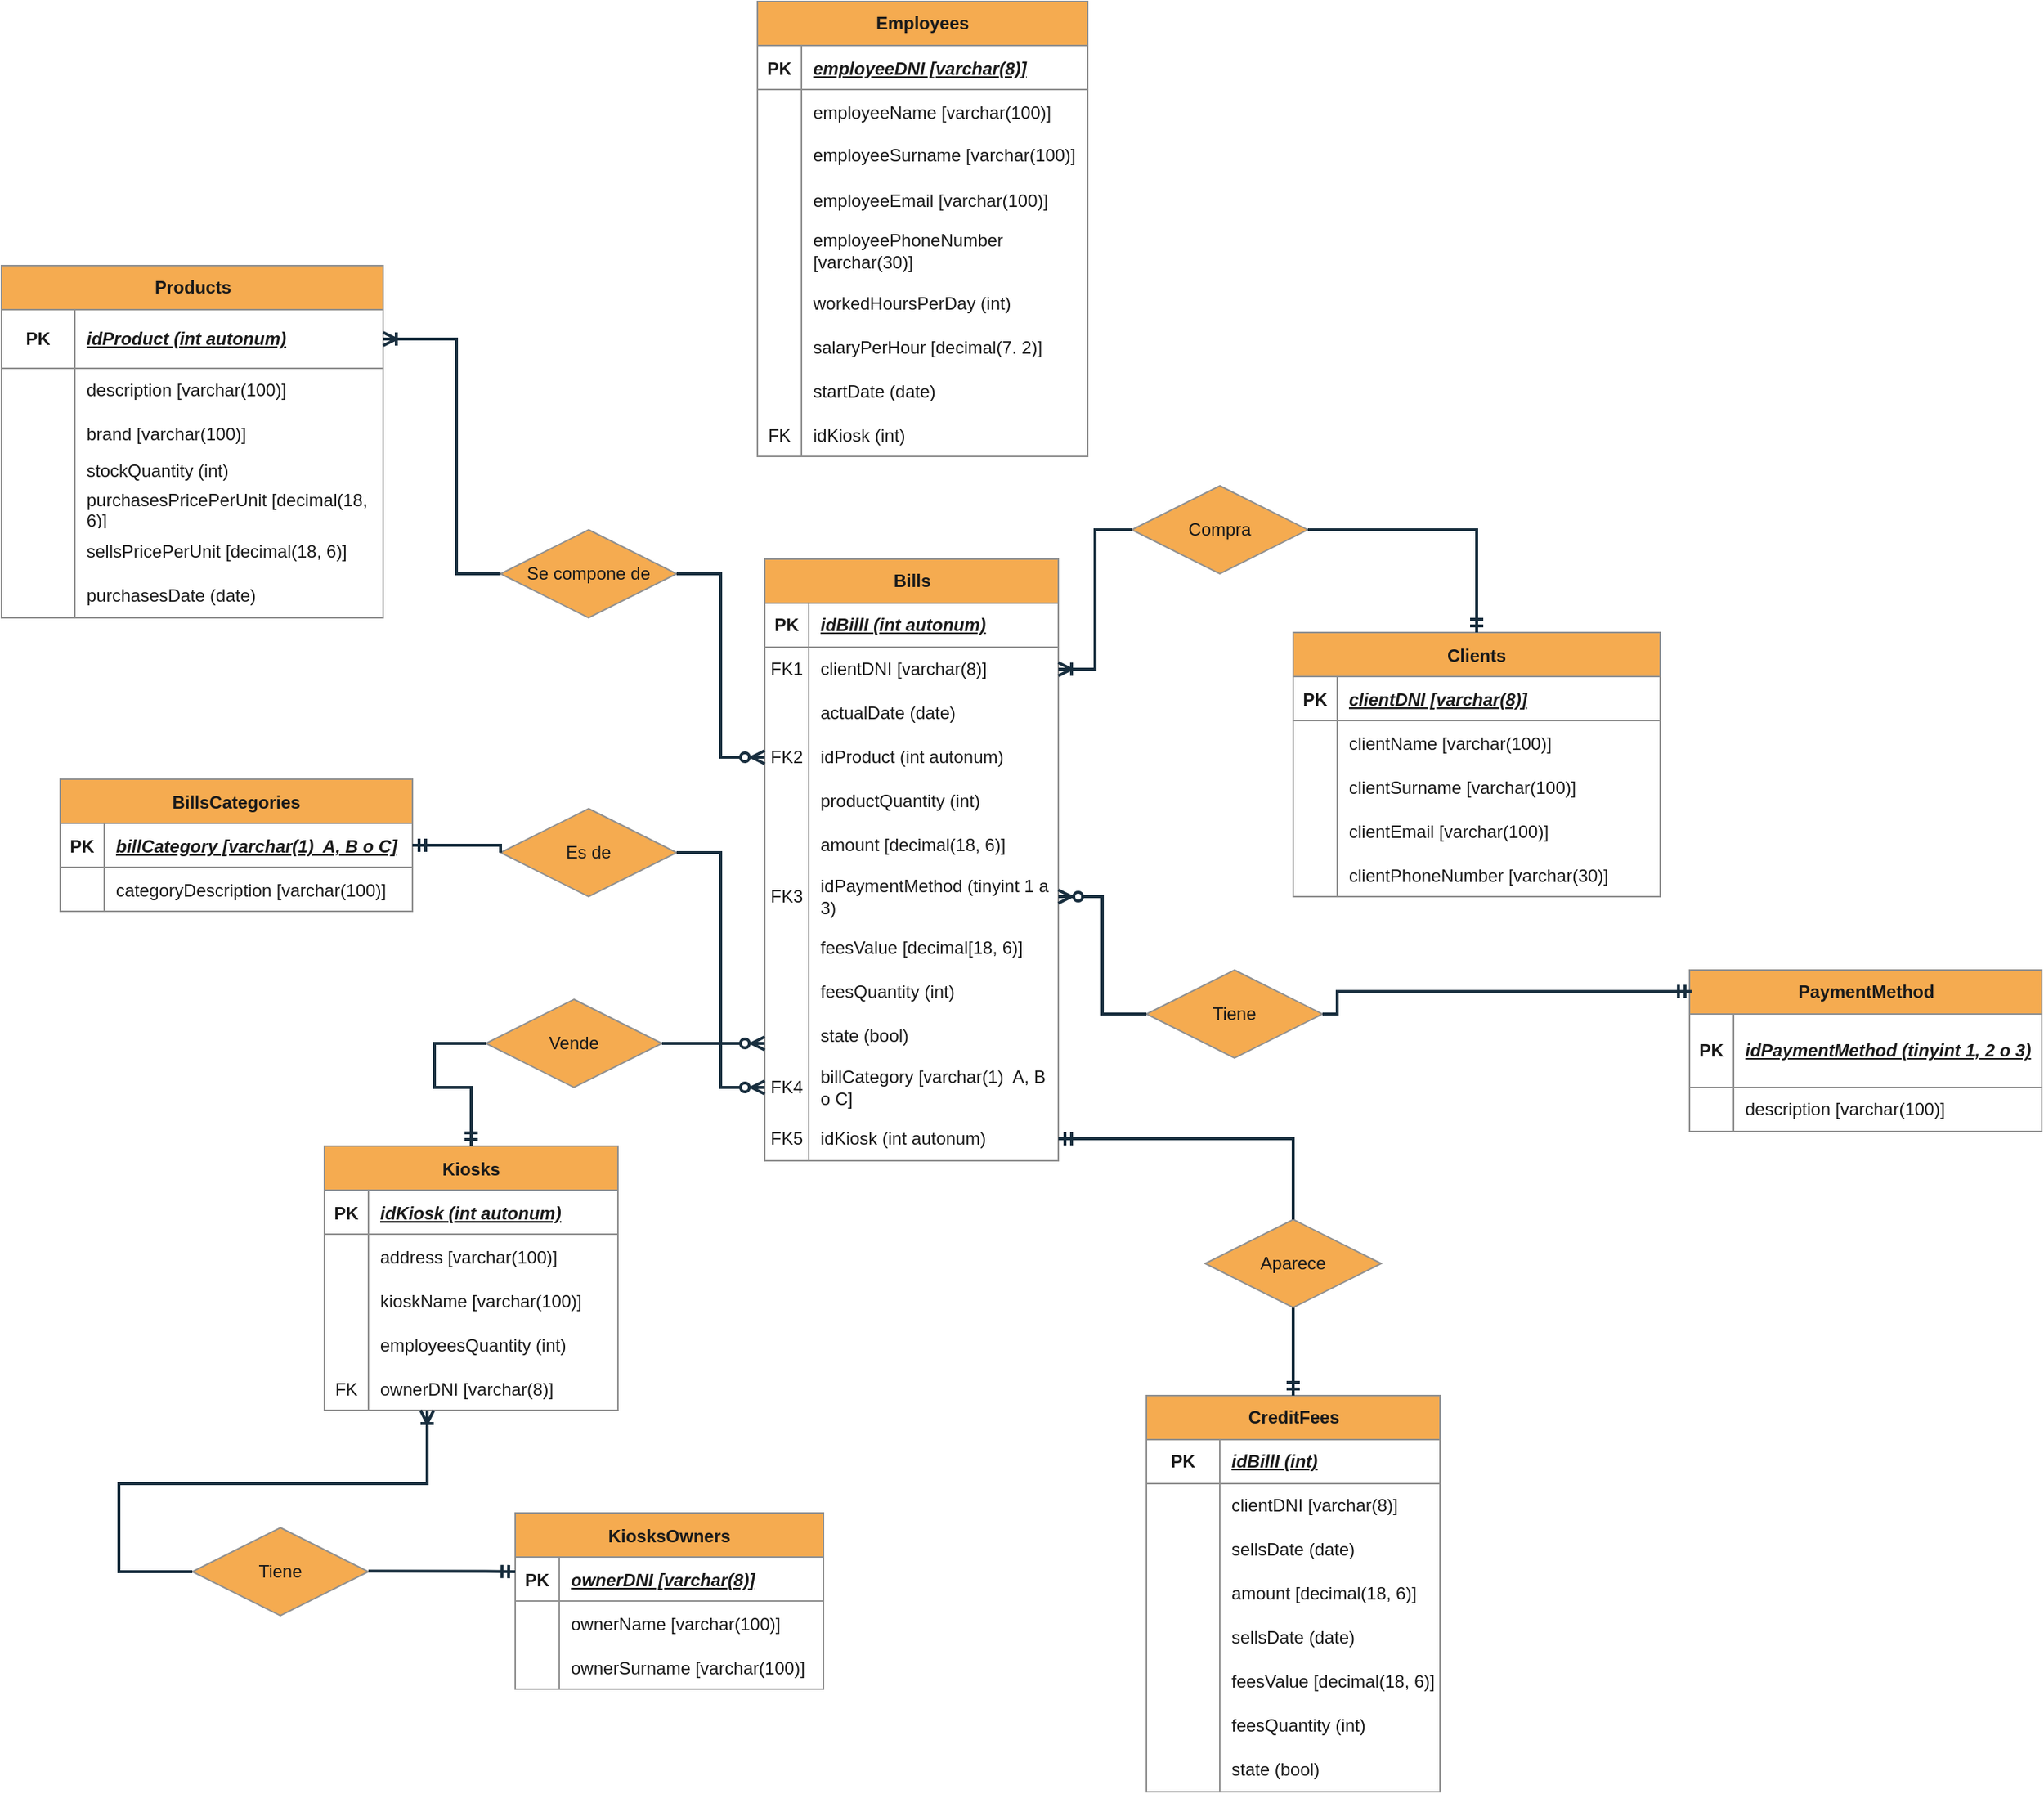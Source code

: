 <mxfile version="24.2.1" type="device">
  <diagram id="R2lEEEUBdFMjLlhIrx00" name="Page-1">
    <mxGraphModel dx="2409" dy="1706" grid="1" gridSize="10" guides="1" tooltips="1" connect="1" arrows="1" fold="1" page="1" pageScale="1" pageWidth="850" pageHeight="1100" math="0" shadow="0" extFonts="Permanent Marker^https://fonts.googleapis.com/css?family=Permanent+Marker">
      <root>
        <mxCell id="0" />
        <mxCell id="1" parent="0" />
        <mxCell id="C-vyLk0tnHw3VtMMgP7b-13" value="Clients" style="shape=table;startSize=30;container=1;collapsible=1;childLayout=tableLayout;fixedRows=1;rowLines=0;fontStyle=1;align=center;resizeLast=1;labelBackgroundColor=none;fillColor=#F5AB50;strokeColor=#909090;fontColor=#1A1A1A;" parent="1" vertex="1">
          <mxGeometry x="800" y="320" width="250" height="180" as="geometry" />
        </mxCell>
        <mxCell id="C-vyLk0tnHw3VtMMgP7b-14" value="" style="shape=partialRectangle;collapsible=0;dropTarget=0;pointerEvents=0;fillColor=none;points=[[0,0.5],[1,0.5]];portConstraint=eastwest;top=0;left=0;right=0;bottom=1;labelBackgroundColor=none;strokeColor=#909090;fontColor=#1A1A1A;" parent="C-vyLk0tnHw3VtMMgP7b-13" vertex="1">
          <mxGeometry y="30" width="250" height="30" as="geometry" />
        </mxCell>
        <mxCell id="C-vyLk0tnHw3VtMMgP7b-15" value="PK" style="shape=partialRectangle;overflow=hidden;connectable=0;fillColor=none;top=0;left=0;bottom=0;right=0;fontStyle=1;labelBackgroundColor=none;strokeColor=#909090;fontColor=#1A1A1A;" parent="C-vyLk0tnHw3VtMMgP7b-14" vertex="1">
          <mxGeometry width="30" height="30" as="geometry">
            <mxRectangle width="30" height="30" as="alternateBounds" />
          </mxGeometry>
        </mxCell>
        <mxCell id="C-vyLk0tnHw3VtMMgP7b-16" value="clientDNI [varchar(8)]" style="shape=partialRectangle;overflow=hidden;connectable=0;fillColor=none;top=0;left=0;bottom=0;right=0;align=left;spacingLeft=6;fontStyle=7;labelBackgroundColor=none;strokeColor=#909090;fontColor=#1A1A1A;" parent="C-vyLk0tnHw3VtMMgP7b-14" vertex="1">
          <mxGeometry x="30" width="220" height="30" as="geometry">
            <mxRectangle width="220" height="30" as="alternateBounds" />
          </mxGeometry>
        </mxCell>
        <mxCell id="C-vyLk0tnHw3VtMMgP7b-17" value="" style="shape=partialRectangle;collapsible=0;dropTarget=0;pointerEvents=0;fillColor=none;points=[[0,0.5],[1,0.5]];portConstraint=eastwest;top=0;left=0;right=0;bottom=0;labelBackgroundColor=none;strokeColor=#909090;fontColor=#1A1A1A;" parent="C-vyLk0tnHw3VtMMgP7b-13" vertex="1">
          <mxGeometry y="60" width="250" height="30" as="geometry" />
        </mxCell>
        <mxCell id="C-vyLk0tnHw3VtMMgP7b-18" value="" style="shape=partialRectangle;overflow=hidden;connectable=0;fillColor=none;top=0;left=0;bottom=0;right=0;labelBackgroundColor=none;strokeColor=#909090;fontColor=#1A1A1A;" parent="C-vyLk0tnHw3VtMMgP7b-17" vertex="1">
          <mxGeometry width="30" height="30" as="geometry">
            <mxRectangle width="30" height="30" as="alternateBounds" />
          </mxGeometry>
        </mxCell>
        <mxCell id="C-vyLk0tnHw3VtMMgP7b-19" value="clientName [varchar(100)]" style="shape=partialRectangle;overflow=hidden;connectable=0;fillColor=none;top=0;left=0;bottom=0;right=0;align=left;spacingLeft=6;labelBackgroundColor=none;strokeColor=#909090;fontColor=#1A1A1A;" parent="C-vyLk0tnHw3VtMMgP7b-17" vertex="1">
          <mxGeometry x="30" width="220" height="30" as="geometry">
            <mxRectangle width="220" height="30" as="alternateBounds" />
          </mxGeometry>
        </mxCell>
        <mxCell id="C-vyLk0tnHw3VtMMgP7b-20" value="" style="shape=partialRectangle;collapsible=0;dropTarget=0;pointerEvents=0;fillColor=none;points=[[0,0.5],[1,0.5]];portConstraint=eastwest;top=0;left=0;right=0;bottom=0;labelBackgroundColor=none;strokeColor=#909090;fontColor=#1A1A1A;" parent="C-vyLk0tnHw3VtMMgP7b-13" vertex="1">
          <mxGeometry y="90" width="250" height="30" as="geometry" />
        </mxCell>
        <mxCell id="C-vyLk0tnHw3VtMMgP7b-21" value="" style="shape=partialRectangle;overflow=hidden;connectable=0;fillColor=none;top=0;left=0;bottom=0;right=0;labelBackgroundColor=none;strokeColor=#909090;fontColor=#1A1A1A;" parent="C-vyLk0tnHw3VtMMgP7b-20" vertex="1">
          <mxGeometry width="30" height="30" as="geometry">
            <mxRectangle width="30" height="30" as="alternateBounds" />
          </mxGeometry>
        </mxCell>
        <mxCell id="C-vyLk0tnHw3VtMMgP7b-22" value="clientSurname [varchar(100)]" style="shape=partialRectangle;overflow=hidden;connectable=0;fillColor=none;top=0;left=0;bottom=0;right=0;align=left;spacingLeft=6;labelBackgroundColor=none;strokeColor=#909090;fontColor=#1A1A1A;" parent="C-vyLk0tnHw3VtMMgP7b-20" vertex="1">
          <mxGeometry x="30" width="220" height="30" as="geometry">
            <mxRectangle width="220" height="30" as="alternateBounds" />
          </mxGeometry>
        </mxCell>
        <mxCell id="3d8fh-lY7dVzO-N4lPHw-1" value="" style="shape=partialRectangle;collapsible=0;dropTarget=0;pointerEvents=0;fillColor=none;points=[[0,0.5],[1,0.5]];portConstraint=eastwest;top=0;left=0;right=0;bottom=0;labelBackgroundColor=none;strokeColor=#909090;fontColor=#1A1A1A;" parent="C-vyLk0tnHw3VtMMgP7b-13" vertex="1">
          <mxGeometry y="120" width="250" height="30" as="geometry" />
        </mxCell>
        <mxCell id="3d8fh-lY7dVzO-N4lPHw-2" value="" style="shape=partialRectangle;overflow=hidden;connectable=0;fillColor=none;top=0;left=0;bottom=0;right=0;labelBackgroundColor=none;strokeColor=#909090;fontColor=#1A1A1A;" parent="3d8fh-lY7dVzO-N4lPHw-1" vertex="1">
          <mxGeometry width="30" height="30" as="geometry">
            <mxRectangle width="30" height="30" as="alternateBounds" />
          </mxGeometry>
        </mxCell>
        <mxCell id="3d8fh-lY7dVzO-N4lPHw-3" value="clientEmail [varchar(100)]" style="shape=partialRectangle;overflow=hidden;connectable=0;fillColor=none;top=0;left=0;bottom=0;right=0;align=left;spacingLeft=6;labelBackgroundColor=none;strokeColor=#909090;fontColor=#1A1A1A;" parent="3d8fh-lY7dVzO-N4lPHw-1" vertex="1">
          <mxGeometry x="30" width="220" height="30" as="geometry">
            <mxRectangle width="220" height="30" as="alternateBounds" />
          </mxGeometry>
        </mxCell>
        <mxCell id="3d8fh-lY7dVzO-N4lPHw-4" value="" style="shape=partialRectangle;collapsible=0;dropTarget=0;pointerEvents=0;fillColor=none;points=[[0,0.5],[1,0.5]];portConstraint=eastwest;top=0;left=0;right=0;bottom=0;labelBackgroundColor=none;strokeColor=#909090;fontColor=#1A1A1A;" parent="C-vyLk0tnHw3VtMMgP7b-13" vertex="1">
          <mxGeometry y="150" width="250" height="30" as="geometry" />
        </mxCell>
        <mxCell id="3d8fh-lY7dVzO-N4lPHw-5" value="" style="shape=partialRectangle;overflow=hidden;connectable=0;fillColor=none;top=0;left=0;bottom=0;right=0;labelBackgroundColor=none;strokeColor=#909090;fontColor=#1A1A1A;" parent="3d8fh-lY7dVzO-N4lPHw-4" vertex="1">
          <mxGeometry width="30" height="30" as="geometry">
            <mxRectangle width="30" height="30" as="alternateBounds" />
          </mxGeometry>
        </mxCell>
        <mxCell id="3d8fh-lY7dVzO-N4lPHw-6" value="clientPhoneNumber [varchar(30)]" style="shape=partialRectangle;overflow=hidden;connectable=0;fillColor=none;top=0;left=0;bottom=0;right=0;align=left;spacingLeft=6;labelBackgroundColor=none;strokeColor=#909090;fontColor=#1A1A1A;" parent="3d8fh-lY7dVzO-N4lPHw-4" vertex="1">
          <mxGeometry x="30" width="220" height="30" as="geometry">
            <mxRectangle width="220" height="30" as="alternateBounds" />
          </mxGeometry>
        </mxCell>
        <mxCell id="C-vyLk0tnHw3VtMMgP7b-23" value="Kiosks" style="shape=table;startSize=30;container=1;collapsible=1;childLayout=tableLayout;fixedRows=1;rowLines=0;fontStyle=1;align=center;resizeLast=1;labelBackgroundColor=none;fillColor=#F5AB50;strokeColor=#909090;fontColor=#1A1A1A;" parent="1" vertex="1">
          <mxGeometry x="140" y="670" width="200" height="180" as="geometry" />
        </mxCell>
        <mxCell id="C-vyLk0tnHw3VtMMgP7b-24" value="" style="shape=partialRectangle;collapsible=0;dropTarget=0;pointerEvents=0;fillColor=none;points=[[0,0.5],[1,0.5]];portConstraint=eastwest;top=0;left=0;right=0;bottom=1;labelBackgroundColor=none;strokeColor=#909090;fontColor=#1A1A1A;" parent="C-vyLk0tnHw3VtMMgP7b-23" vertex="1">
          <mxGeometry y="30" width="200" height="30" as="geometry" />
        </mxCell>
        <mxCell id="C-vyLk0tnHw3VtMMgP7b-25" value="PK" style="shape=partialRectangle;overflow=hidden;connectable=0;fillColor=none;top=0;left=0;bottom=0;right=0;fontStyle=1;labelBackgroundColor=none;strokeColor=#909090;fontColor=#1A1A1A;" parent="C-vyLk0tnHw3VtMMgP7b-24" vertex="1">
          <mxGeometry width="30" height="30" as="geometry">
            <mxRectangle width="30" height="30" as="alternateBounds" />
          </mxGeometry>
        </mxCell>
        <mxCell id="C-vyLk0tnHw3VtMMgP7b-26" value="idKiosk (int autonum)" style="shape=partialRectangle;overflow=hidden;connectable=0;fillColor=none;top=0;left=0;bottom=0;right=0;align=left;spacingLeft=6;fontStyle=7;labelBackgroundColor=none;strokeColor=#909090;fontColor=#1A1A1A;" parent="C-vyLk0tnHw3VtMMgP7b-24" vertex="1">
          <mxGeometry x="30" width="170" height="30" as="geometry">
            <mxRectangle width="170" height="30" as="alternateBounds" />
          </mxGeometry>
        </mxCell>
        <mxCell id="C-vyLk0tnHw3VtMMgP7b-27" value="" style="shape=partialRectangle;collapsible=0;dropTarget=0;pointerEvents=0;fillColor=none;points=[[0,0.5],[1,0.5]];portConstraint=eastwest;top=0;left=0;right=0;bottom=0;labelBackgroundColor=none;strokeColor=#909090;fontColor=#1A1A1A;" parent="C-vyLk0tnHw3VtMMgP7b-23" vertex="1">
          <mxGeometry y="60" width="200" height="30" as="geometry" />
        </mxCell>
        <mxCell id="C-vyLk0tnHw3VtMMgP7b-28" value="" style="shape=partialRectangle;overflow=hidden;connectable=0;fillColor=none;top=0;left=0;bottom=0;right=0;labelBackgroundColor=none;strokeColor=#909090;fontColor=#1A1A1A;" parent="C-vyLk0tnHw3VtMMgP7b-27" vertex="1">
          <mxGeometry width="30" height="30" as="geometry">
            <mxRectangle width="30" height="30" as="alternateBounds" />
          </mxGeometry>
        </mxCell>
        <mxCell id="C-vyLk0tnHw3VtMMgP7b-29" value="address [varchar(100)]" style="shape=partialRectangle;overflow=hidden;connectable=0;fillColor=none;top=0;left=0;bottom=0;right=0;align=left;spacingLeft=6;labelBackgroundColor=none;strokeColor=#909090;fontColor=#1A1A1A;" parent="C-vyLk0tnHw3VtMMgP7b-27" vertex="1">
          <mxGeometry x="30" width="170" height="30" as="geometry">
            <mxRectangle width="170" height="30" as="alternateBounds" />
          </mxGeometry>
        </mxCell>
        <mxCell id="3d8fh-lY7dVzO-N4lPHw-13" value="" style="shape=partialRectangle;collapsible=0;dropTarget=0;pointerEvents=0;fillColor=none;points=[[0,0.5],[1,0.5]];portConstraint=eastwest;top=0;left=0;right=0;bottom=0;labelBackgroundColor=none;strokeColor=#909090;fontColor=#1A1A1A;" parent="C-vyLk0tnHw3VtMMgP7b-23" vertex="1">
          <mxGeometry y="90" width="200" height="30" as="geometry" />
        </mxCell>
        <mxCell id="3d8fh-lY7dVzO-N4lPHw-14" value="" style="shape=partialRectangle;overflow=hidden;connectable=0;fillColor=none;top=0;left=0;bottom=0;right=0;labelBackgroundColor=none;strokeColor=#909090;fontColor=#1A1A1A;" parent="3d8fh-lY7dVzO-N4lPHw-13" vertex="1">
          <mxGeometry width="30" height="30" as="geometry">
            <mxRectangle width="30" height="30" as="alternateBounds" />
          </mxGeometry>
        </mxCell>
        <mxCell id="3d8fh-lY7dVzO-N4lPHw-15" value="kioskName [varchar(100)]" style="shape=partialRectangle;overflow=hidden;connectable=0;fillColor=none;top=0;left=0;bottom=0;right=0;align=left;spacingLeft=6;labelBackgroundColor=none;strokeColor=#909090;fontColor=#1A1A1A;" parent="3d8fh-lY7dVzO-N4lPHw-13" vertex="1">
          <mxGeometry x="30" width="170" height="30" as="geometry">
            <mxRectangle width="170" height="30" as="alternateBounds" />
          </mxGeometry>
        </mxCell>
        <mxCell id="3d8fh-lY7dVzO-N4lPHw-16" value="" style="shape=partialRectangle;collapsible=0;dropTarget=0;pointerEvents=0;fillColor=none;points=[[0,0.5],[1,0.5]];portConstraint=eastwest;top=0;left=0;right=0;bottom=0;labelBackgroundColor=none;strokeColor=#909090;fontColor=#1A1A1A;" parent="C-vyLk0tnHw3VtMMgP7b-23" vertex="1">
          <mxGeometry y="120" width="200" height="30" as="geometry" />
        </mxCell>
        <mxCell id="3d8fh-lY7dVzO-N4lPHw-17" value="" style="shape=partialRectangle;overflow=hidden;connectable=0;fillColor=none;top=0;left=0;bottom=0;right=0;labelBackgroundColor=none;strokeColor=#909090;fontColor=#1A1A1A;" parent="3d8fh-lY7dVzO-N4lPHw-16" vertex="1">
          <mxGeometry width="30" height="30" as="geometry">
            <mxRectangle width="30" height="30" as="alternateBounds" />
          </mxGeometry>
        </mxCell>
        <mxCell id="3d8fh-lY7dVzO-N4lPHw-18" value="employeesQuantity (int)" style="shape=partialRectangle;overflow=hidden;connectable=0;fillColor=none;top=0;left=0;bottom=0;right=0;align=left;spacingLeft=6;labelBackgroundColor=none;strokeColor=#909090;fontColor=#1A1A1A;" parent="3d8fh-lY7dVzO-N4lPHw-16" vertex="1">
          <mxGeometry x="30" width="170" height="30" as="geometry">
            <mxRectangle width="170" height="30" as="alternateBounds" />
          </mxGeometry>
        </mxCell>
        <mxCell id="3d8fh-lY7dVzO-N4lPHw-19" value="" style="shape=partialRectangle;collapsible=0;dropTarget=0;pointerEvents=0;fillColor=none;points=[[0,0.5],[1,0.5]];portConstraint=eastwest;top=0;left=0;right=0;bottom=0;labelBackgroundColor=none;strokeColor=#909090;fontColor=#1A1A1A;" parent="C-vyLk0tnHw3VtMMgP7b-23" vertex="1">
          <mxGeometry y="150" width="200" height="30" as="geometry" />
        </mxCell>
        <mxCell id="3d8fh-lY7dVzO-N4lPHw-20" value="FK" style="shape=partialRectangle;overflow=hidden;connectable=0;fillColor=none;top=0;left=0;bottom=0;right=0;labelBackgroundColor=none;strokeColor=#909090;fontColor=#1A1A1A;" parent="3d8fh-lY7dVzO-N4lPHw-19" vertex="1">
          <mxGeometry width="30" height="30" as="geometry">
            <mxRectangle width="30" height="30" as="alternateBounds" />
          </mxGeometry>
        </mxCell>
        <mxCell id="3d8fh-lY7dVzO-N4lPHw-21" value="ownerDNI [varchar(8)]" style="shape=partialRectangle;overflow=hidden;connectable=0;fillColor=none;top=0;left=0;bottom=0;right=0;align=left;spacingLeft=6;labelBackgroundColor=none;strokeColor=#909090;fontColor=#1A1A1A;" parent="3d8fh-lY7dVzO-N4lPHw-19" vertex="1">
          <mxGeometry x="30" width="170" height="30" as="geometry">
            <mxRectangle width="170" height="30" as="alternateBounds" />
          </mxGeometry>
        </mxCell>
        <mxCell id="F_QbhRVSEzy0fwVK2TZl-1" value="Bills" style="shape=table;startSize=30;container=1;collapsible=1;childLayout=tableLayout;fixedRows=1;rowLines=0;fontStyle=1;align=center;resizeLast=1;html=1;labelBackgroundColor=none;fillColor=#F5AB50;strokeColor=#909090;fontColor=#1A1A1A;" parent="1" vertex="1">
          <mxGeometry x="440" y="270" width="200" height="410" as="geometry" />
        </mxCell>
        <mxCell id="F_QbhRVSEzy0fwVK2TZl-2" value="" style="shape=tableRow;horizontal=0;startSize=0;swimlaneHead=0;swimlaneBody=0;fillColor=none;collapsible=0;dropTarget=0;points=[[0,0.5],[1,0.5]];portConstraint=eastwest;top=0;left=0;right=0;bottom=1;labelBackgroundColor=none;strokeColor=#909090;fontColor=#1A1A1A;" parent="F_QbhRVSEzy0fwVK2TZl-1" vertex="1">
          <mxGeometry y="30" width="200" height="30" as="geometry" />
        </mxCell>
        <mxCell id="F_QbhRVSEzy0fwVK2TZl-3" value="PK" style="shape=partialRectangle;connectable=0;fillColor=none;top=0;left=0;bottom=0;right=0;fontStyle=1;overflow=hidden;whiteSpace=wrap;html=1;labelBackgroundColor=none;strokeColor=#909090;fontColor=#1A1A1A;" parent="F_QbhRVSEzy0fwVK2TZl-2" vertex="1">
          <mxGeometry width="30" height="30" as="geometry">
            <mxRectangle width="30" height="30" as="alternateBounds" />
          </mxGeometry>
        </mxCell>
        <mxCell id="F_QbhRVSEzy0fwVK2TZl-4" value="&lt;i style=&quot;&quot;&gt;idBillI (int autonum)&lt;/i&gt;" style="shape=partialRectangle;connectable=0;fillColor=none;top=0;left=0;bottom=0;right=0;align=left;spacingLeft=6;fontStyle=5;overflow=hidden;whiteSpace=wrap;html=1;labelBackgroundColor=none;strokeColor=#909090;fontColor=#1A1A1A;" parent="F_QbhRVSEzy0fwVK2TZl-2" vertex="1">
          <mxGeometry x="30" width="170" height="30" as="geometry">
            <mxRectangle width="170" height="30" as="alternateBounds" />
          </mxGeometry>
        </mxCell>
        <mxCell id="F_QbhRVSEzy0fwVK2TZl-5" value="" style="shape=tableRow;horizontal=0;startSize=0;swimlaneHead=0;swimlaneBody=0;fillColor=none;collapsible=0;dropTarget=0;points=[[0,0.5],[1,0.5]];portConstraint=eastwest;top=0;left=0;right=0;bottom=0;labelBackgroundColor=none;strokeColor=#909090;fontColor=#1A1A1A;" parent="F_QbhRVSEzy0fwVK2TZl-1" vertex="1">
          <mxGeometry y="60" width="200" height="30" as="geometry" />
        </mxCell>
        <mxCell id="F_QbhRVSEzy0fwVK2TZl-6" value="FK1" style="shape=partialRectangle;connectable=0;fillColor=none;top=0;left=0;bottom=0;right=0;editable=1;overflow=hidden;whiteSpace=wrap;html=1;labelBackgroundColor=none;strokeColor=#909090;fontColor=#1A1A1A;" parent="F_QbhRVSEzy0fwVK2TZl-5" vertex="1">
          <mxGeometry width="30" height="30" as="geometry">
            <mxRectangle width="30" height="30" as="alternateBounds" />
          </mxGeometry>
        </mxCell>
        <mxCell id="F_QbhRVSEzy0fwVK2TZl-7" value="clientDNI [varchar(8)]" style="shape=partialRectangle;connectable=0;fillColor=none;top=0;left=0;bottom=0;right=0;align=left;spacingLeft=6;overflow=hidden;whiteSpace=wrap;html=1;labelBackgroundColor=none;strokeColor=#909090;fontColor=#1A1A1A;" parent="F_QbhRVSEzy0fwVK2TZl-5" vertex="1">
          <mxGeometry x="30" width="170" height="30" as="geometry">
            <mxRectangle width="170" height="30" as="alternateBounds" />
          </mxGeometry>
        </mxCell>
        <mxCell id="F_QbhRVSEzy0fwVK2TZl-8" value="" style="shape=tableRow;horizontal=0;startSize=0;swimlaneHead=0;swimlaneBody=0;fillColor=none;collapsible=0;dropTarget=0;points=[[0,0.5],[1,0.5]];portConstraint=eastwest;top=0;left=0;right=0;bottom=0;labelBackgroundColor=none;strokeColor=#909090;fontColor=#1A1A1A;" parent="F_QbhRVSEzy0fwVK2TZl-1" vertex="1">
          <mxGeometry y="90" width="200" height="30" as="geometry" />
        </mxCell>
        <mxCell id="F_QbhRVSEzy0fwVK2TZl-9" value="" style="shape=partialRectangle;connectable=0;fillColor=none;top=0;left=0;bottom=0;right=0;editable=1;overflow=hidden;whiteSpace=wrap;html=1;labelBackgroundColor=none;strokeColor=#909090;fontColor=#1A1A1A;" parent="F_QbhRVSEzy0fwVK2TZl-8" vertex="1">
          <mxGeometry width="30" height="30" as="geometry">
            <mxRectangle width="30" height="30" as="alternateBounds" />
          </mxGeometry>
        </mxCell>
        <mxCell id="F_QbhRVSEzy0fwVK2TZl-10" value="actualDate (date)" style="shape=partialRectangle;connectable=0;fillColor=none;top=0;left=0;bottom=0;right=0;align=left;spacingLeft=6;overflow=hidden;whiteSpace=wrap;html=1;labelBackgroundColor=none;strokeColor=#909090;fontColor=#1A1A1A;" parent="F_QbhRVSEzy0fwVK2TZl-8" vertex="1">
          <mxGeometry x="30" width="170" height="30" as="geometry">
            <mxRectangle width="170" height="30" as="alternateBounds" />
          </mxGeometry>
        </mxCell>
        <mxCell id="F_QbhRVSEzy0fwVK2TZl-11" value="" style="shape=tableRow;horizontal=0;startSize=0;swimlaneHead=0;swimlaneBody=0;fillColor=none;collapsible=0;dropTarget=0;points=[[0,0.5],[1,0.5]];portConstraint=eastwest;top=0;left=0;right=0;bottom=0;labelBackgroundColor=none;strokeColor=#909090;fontColor=#1A1A1A;" parent="F_QbhRVSEzy0fwVK2TZl-1" vertex="1">
          <mxGeometry y="120" width="200" height="30" as="geometry" />
        </mxCell>
        <mxCell id="F_QbhRVSEzy0fwVK2TZl-12" value="FK2" style="shape=partialRectangle;connectable=0;fillColor=none;top=0;left=0;bottom=0;right=0;editable=1;overflow=hidden;whiteSpace=wrap;html=1;labelBackgroundColor=none;strokeColor=#909090;fontColor=#1A1A1A;" parent="F_QbhRVSEzy0fwVK2TZl-11" vertex="1">
          <mxGeometry width="30" height="30" as="geometry">
            <mxRectangle width="30" height="30" as="alternateBounds" />
          </mxGeometry>
        </mxCell>
        <mxCell id="F_QbhRVSEzy0fwVK2TZl-13" value="idProduct (int autonum)" style="shape=partialRectangle;connectable=0;fillColor=none;top=0;left=0;bottom=0;right=0;align=left;spacingLeft=6;overflow=hidden;whiteSpace=wrap;html=1;labelBackgroundColor=none;strokeColor=#909090;fontColor=#1A1A1A;" parent="F_QbhRVSEzy0fwVK2TZl-11" vertex="1">
          <mxGeometry x="30" width="170" height="30" as="geometry">
            <mxRectangle width="170" height="30" as="alternateBounds" />
          </mxGeometry>
        </mxCell>
        <mxCell id="F_QbhRVSEzy0fwVK2TZl-77" value="" style="shape=tableRow;horizontal=0;startSize=0;swimlaneHead=0;swimlaneBody=0;fillColor=none;collapsible=0;dropTarget=0;points=[[0,0.5],[1,0.5]];portConstraint=eastwest;top=0;left=0;right=0;bottom=0;labelBackgroundColor=none;strokeColor=#909090;fontColor=#1A1A1A;" parent="F_QbhRVSEzy0fwVK2TZl-1" vertex="1">
          <mxGeometry y="150" width="200" height="30" as="geometry" />
        </mxCell>
        <mxCell id="F_QbhRVSEzy0fwVK2TZl-78" value="" style="shape=partialRectangle;connectable=0;fillColor=none;top=0;left=0;bottom=0;right=0;editable=1;overflow=hidden;whiteSpace=wrap;html=1;labelBackgroundColor=none;strokeColor=#909090;fontColor=#1A1A1A;" parent="F_QbhRVSEzy0fwVK2TZl-77" vertex="1">
          <mxGeometry width="30" height="30" as="geometry">
            <mxRectangle width="30" height="30" as="alternateBounds" />
          </mxGeometry>
        </mxCell>
        <mxCell id="F_QbhRVSEzy0fwVK2TZl-79" value="productQuantity (int)" style="shape=partialRectangle;connectable=0;fillColor=none;top=0;left=0;bottom=0;right=0;align=left;spacingLeft=6;overflow=hidden;whiteSpace=wrap;html=1;labelBackgroundColor=none;strokeColor=#909090;fontColor=#1A1A1A;" parent="F_QbhRVSEzy0fwVK2TZl-77" vertex="1">
          <mxGeometry x="30" width="170" height="30" as="geometry">
            <mxRectangle width="170" height="30" as="alternateBounds" />
          </mxGeometry>
        </mxCell>
        <mxCell id="F_QbhRVSEzy0fwVK2TZl-40" value="" style="shape=tableRow;horizontal=0;startSize=0;swimlaneHead=0;swimlaneBody=0;fillColor=none;collapsible=0;dropTarget=0;points=[[0,0.5],[1,0.5]];portConstraint=eastwest;top=0;left=0;right=0;bottom=0;labelBackgroundColor=none;strokeColor=#909090;fontColor=#1A1A1A;" parent="F_QbhRVSEzy0fwVK2TZl-1" vertex="1">
          <mxGeometry y="180" width="200" height="30" as="geometry" />
        </mxCell>
        <mxCell id="F_QbhRVSEzy0fwVK2TZl-41" value="&lt;div&gt;&lt;br/&gt;&lt;/div&gt;" style="shape=partialRectangle;connectable=0;fillColor=none;top=0;left=0;bottom=0;right=0;editable=1;overflow=hidden;whiteSpace=wrap;html=1;labelBackgroundColor=none;strokeColor=#909090;fontColor=#1A1A1A;" parent="F_QbhRVSEzy0fwVK2TZl-40" vertex="1">
          <mxGeometry width="30" height="30" as="geometry">
            <mxRectangle width="30" height="30" as="alternateBounds" />
          </mxGeometry>
        </mxCell>
        <mxCell id="F_QbhRVSEzy0fwVK2TZl-42" value="amount [decimal(18, 6)]" style="shape=partialRectangle;connectable=0;fillColor=none;top=0;left=0;bottom=0;right=0;align=left;spacingLeft=6;overflow=hidden;whiteSpace=wrap;html=1;labelBackgroundColor=none;strokeColor=#909090;fontColor=#1A1A1A;" parent="F_QbhRVSEzy0fwVK2TZl-40" vertex="1">
          <mxGeometry x="30" width="170" height="30" as="geometry">
            <mxRectangle width="170" height="30" as="alternateBounds" />
          </mxGeometry>
        </mxCell>
        <mxCell id="F_QbhRVSEzy0fwVK2TZl-43" value="" style="shape=tableRow;horizontal=0;startSize=0;swimlaneHead=0;swimlaneBody=0;fillColor=none;collapsible=0;dropTarget=0;points=[[0,0.5],[1,0.5]];portConstraint=eastwest;top=0;left=0;right=0;bottom=0;labelBackgroundColor=none;strokeColor=#909090;fontColor=#1A1A1A;" parent="F_QbhRVSEzy0fwVK2TZl-1" vertex="1">
          <mxGeometry y="210" width="200" height="40" as="geometry" />
        </mxCell>
        <mxCell id="F_QbhRVSEzy0fwVK2TZl-44" value="&lt;div&gt;FK3&lt;/div&gt;" style="shape=partialRectangle;connectable=0;fillColor=none;top=0;left=0;bottom=0;right=0;editable=1;overflow=hidden;whiteSpace=wrap;html=1;labelBackgroundColor=none;strokeColor=#909090;fontColor=#1A1A1A;" parent="F_QbhRVSEzy0fwVK2TZl-43" vertex="1">
          <mxGeometry width="30" height="40" as="geometry">
            <mxRectangle width="30" height="40" as="alternateBounds" />
          </mxGeometry>
        </mxCell>
        <mxCell id="F_QbhRVSEzy0fwVK2TZl-45" value="idPaymentMethod (tinyint 1 a 3)" style="shape=partialRectangle;connectable=0;fillColor=none;top=0;left=0;bottom=0;right=0;align=left;spacingLeft=6;overflow=hidden;whiteSpace=wrap;html=1;labelBackgroundColor=none;strokeColor=#909090;fontColor=#1A1A1A;" parent="F_QbhRVSEzy0fwVK2TZl-43" vertex="1">
          <mxGeometry x="30" width="170" height="40" as="geometry">
            <mxRectangle width="170" height="40" as="alternateBounds" />
          </mxGeometry>
        </mxCell>
        <mxCell id="vlh2ia4eElfPcAoQSFFQ-23" value="" style="shape=tableRow;horizontal=0;startSize=0;swimlaneHead=0;swimlaneBody=0;fillColor=none;collapsible=0;dropTarget=0;points=[[0,0.5],[1,0.5]];portConstraint=eastwest;top=0;left=0;right=0;bottom=0;labelBackgroundColor=none;strokeColor=#909090;fontColor=#1A1A1A;" vertex="1" parent="F_QbhRVSEzy0fwVK2TZl-1">
          <mxGeometry y="250" width="200" height="30" as="geometry" />
        </mxCell>
        <mxCell id="vlh2ia4eElfPcAoQSFFQ-24" value="" style="shape=partialRectangle;connectable=0;fillColor=none;top=0;left=0;bottom=0;right=0;editable=1;overflow=hidden;whiteSpace=wrap;html=1;labelBackgroundColor=none;strokeColor=#909090;fontColor=#1A1A1A;" vertex="1" parent="vlh2ia4eElfPcAoQSFFQ-23">
          <mxGeometry width="30" height="30" as="geometry">
            <mxRectangle width="30" height="30" as="alternateBounds" />
          </mxGeometry>
        </mxCell>
        <mxCell id="vlh2ia4eElfPcAoQSFFQ-25" value="feesValue [decimal[18, 6)]" style="shape=partialRectangle;connectable=0;fillColor=none;top=0;left=0;bottom=0;right=0;align=left;spacingLeft=6;overflow=hidden;whiteSpace=wrap;html=1;labelBackgroundColor=none;strokeColor=#909090;fontColor=#1A1A1A;" vertex="1" parent="vlh2ia4eElfPcAoQSFFQ-23">
          <mxGeometry x="30" width="170" height="30" as="geometry">
            <mxRectangle width="170" height="30" as="alternateBounds" />
          </mxGeometry>
        </mxCell>
        <mxCell id="vlh2ia4eElfPcAoQSFFQ-26" value="" style="shape=tableRow;horizontal=0;startSize=0;swimlaneHead=0;swimlaneBody=0;fillColor=none;collapsible=0;dropTarget=0;points=[[0,0.5],[1,0.5]];portConstraint=eastwest;top=0;left=0;right=0;bottom=0;labelBackgroundColor=none;strokeColor=#909090;fontColor=#1A1A1A;" vertex="1" parent="F_QbhRVSEzy0fwVK2TZl-1">
          <mxGeometry y="280" width="200" height="30" as="geometry" />
        </mxCell>
        <mxCell id="vlh2ia4eElfPcAoQSFFQ-27" value="" style="shape=partialRectangle;connectable=0;fillColor=none;top=0;left=0;bottom=0;right=0;editable=1;overflow=hidden;whiteSpace=wrap;html=1;labelBackgroundColor=none;strokeColor=#909090;fontColor=#1A1A1A;" vertex="1" parent="vlh2ia4eElfPcAoQSFFQ-26">
          <mxGeometry width="30" height="30" as="geometry">
            <mxRectangle width="30" height="30" as="alternateBounds" />
          </mxGeometry>
        </mxCell>
        <mxCell id="vlh2ia4eElfPcAoQSFFQ-28" value="feesQuantity (int)" style="shape=partialRectangle;connectable=0;fillColor=none;top=0;left=0;bottom=0;right=0;align=left;spacingLeft=6;overflow=hidden;whiteSpace=wrap;html=1;labelBackgroundColor=none;strokeColor=#909090;fontColor=#1A1A1A;" vertex="1" parent="vlh2ia4eElfPcAoQSFFQ-26">
          <mxGeometry x="30" width="170" height="30" as="geometry">
            <mxRectangle width="170" height="30" as="alternateBounds" />
          </mxGeometry>
        </mxCell>
        <mxCell id="F_QbhRVSEzy0fwVK2TZl-31" value="" style="shape=tableRow;horizontal=0;startSize=0;swimlaneHead=0;swimlaneBody=0;fillColor=none;collapsible=0;dropTarget=0;points=[[0,0.5],[1,0.5]];portConstraint=eastwest;top=0;left=0;right=0;bottom=0;labelBackgroundColor=none;strokeColor=#909090;fontColor=#1A1A1A;" parent="F_QbhRVSEzy0fwVK2TZl-1" vertex="1">
          <mxGeometry y="310" width="200" height="30" as="geometry" />
        </mxCell>
        <mxCell id="F_QbhRVSEzy0fwVK2TZl-32" value="&lt;div&gt;&lt;br/&gt;&lt;/div&gt;" style="shape=partialRectangle;connectable=0;fillColor=none;top=0;left=0;bottom=0;right=0;editable=1;overflow=hidden;whiteSpace=wrap;html=1;labelBackgroundColor=none;strokeColor=#909090;fontColor=#1A1A1A;" parent="F_QbhRVSEzy0fwVK2TZl-31" vertex="1">
          <mxGeometry width="30" height="30" as="geometry">
            <mxRectangle width="30" height="30" as="alternateBounds" />
          </mxGeometry>
        </mxCell>
        <mxCell id="F_QbhRVSEzy0fwVK2TZl-33" value="state (bool)" style="shape=partialRectangle;connectable=0;fillColor=none;top=0;left=0;bottom=0;right=0;align=left;spacingLeft=6;overflow=hidden;whiteSpace=wrap;html=1;labelBackgroundColor=none;strokeColor=#909090;fontColor=#1A1A1A;" parent="F_QbhRVSEzy0fwVK2TZl-31" vertex="1">
          <mxGeometry x="30" width="170" height="30" as="geometry">
            <mxRectangle width="170" height="30" as="alternateBounds" />
          </mxGeometry>
        </mxCell>
        <mxCell id="3d8fh-lY7dVzO-N4lPHw-83" value="" style="shape=tableRow;horizontal=0;startSize=0;swimlaneHead=0;swimlaneBody=0;fillColor=none;collapsible=0;dropTarget=0;points=[[0,0.5],[1,0.5]];portConstraint=eastwest;top=0;left=0;right=0;bottom=0;labelBackgroundColor=none;strokeColor=#909090;fontColor=#1A1A1A;" parent="F_QbhRVSEzy0fwVK2TZl-1" vertex="1">
          <mxGeometry y="340" width="200" height="40" as="geometry" />
        </mxCell>
        <mxCell id="3d8fh-lY7dVzO-N4lPHw-84" value="&lt;div&gt;FK4&lt;/div&gt;" style="shape=partialRectangle;connectable=0;fillColor=none;top=0;left=0;bottom=0;right=0;editable=1;overflow=hidden;whiteSpace=wrap;html=1;labelBackgroundColor=none;strokeColor=#909090;fontColor=#1A1A1A;" parent="3d8fh-lY7dVzO-N4lPHw-83" vertex="1">
          <mxGeometry width="30" height="40" as="geometry">
            <mxRectangle width="30" height="40" as="alternateBounds" />
          </mxGeometry>
        </mxCell>
        <mxCell id="3d8fh-lY7dVzO-N4lPHw-85" value="billCategory [varchar(1)&amp;nbsp; A, B o C]" style="shape=partialRectangle;connectable=0;fillColor=none;top=0;left=0;bottom=0;right=0;align=left;spacingLeft=6;overflow=hidden;whiteSpace=wrap;html=1;labelBackgroundColor=none;strokeColor=#909090;fontColor=#1A1A1A;" parent="3d8fh-lY7dVzO-N4lPHw-83" vertex="1">
          <mxGeometry x="30" width="170" height="40" as="geometry">
            <mxRectangle width="170" height="40" as="alternateBounds" />
          </mxGeometry>
        </mxCell>
        <mxCell id="F_QbhRVSEzy0fwVK2TZl-67" value="" style="shape=tableRow;horizontal=0;startSize=0;swimlaneHead=0;swimlaneBody=0;fillColor=none;collapsible=0;dropTarget=0;points=[[0,0.5],[1,0.5]];portConstraint=eastwest;top=0;left=0;right=0;bottom=0;labelBackgroundColor=none;strokeColor=#909090;fontColor=#1A1A1A;" parent="F_QbhRVSEzy0fwVK2TZl-1" vertex="1">
          <mxGeometry y="380" width="200" height="30" as="geometry" />
        </mxCell>
        <mxCell id="F_QbhRVSEzy0fwVK2TZl-68" value="&lt;div&gt;FK5&lt;/div&gt;" style="shape=partialRectangle;connectable=0;fillColor=none;top=0;left=0;bottom=0;right=0;editable=1;overflow=hidden;whiteSpace=wrap;html=1;labelBackgroundColor=none;strokeColor=#909090;fontColor=#1A1A1A;" parent="F_QbhRVSEzy0fwVK2TZl-67" vertex="1">
          <mxGeometry width="30" height="30" as="geometry">
            <mxRectangle width="30" height="30" as="alternateBounds" />
          </mxGeometry>
        </mxCell>
        <mxCell id="F_QbhRVSEzy0fwVK2TZl-69" value="idKiosk (int autonum)" style="shape=partialRectangle;connectable=0;fillColor=none;top=0;left=0;bottom=0;right=0;align=left;spacingLeft=6;overflow=hidden;whiteSpace=wrap;html=1;labelBackgroundColor=none;strokeColor=#909090;fontColor=#1A1A1A;" parent="F_QbhRVSEzy0fwVK2TZl-67" vertex="1">
          <mxGeometry x="30" width="170" height="30" as="geometry">
            <mxRectangle width="170" height="30" as="alternateBounds" />
          </mxGeometry>
        </mxCell>
        <mxCell id="F_QbhRVSEzy0fwVK2TZl-14" value="Products" style="shape=table;startSize=30;container=1;collapsible=1;childLayout=tableLayout;fixedRows=1;rowLines=0;fontStyle=1;align=center;resizeLast=1;html=1;labelBackgroundColor=none;fillColor=#F5AB50;strokeColor=#909090;fontColor=#1A1A1A;" parent="1" vertex="1">
          <mxGeometry x="-80" y="70" width="260" height="240" as="geometry" />
        </mxCell>
        <mxCell id="F_QbhRVSEzy0fwVK2TZl-15" value="" style="shape=tableRow;horizontal=0;startSize=0;swimlaneHead=0;swimlaneBody=0;fillColor=none;collapsible=0;dropTarget=0;points=[[0,0.5],[1,0.5]];portConstraint=eastwest;top=0;left=0;right=0;bottom=1;labelBackgroundColor=none;strokeColor=#909090;fontColor=#1A1A1A;" parent="F_QbhRVSEzy0fwVK2TZl-14" vertex="1">
          <mxGeometry y="30" width="260" height="40" as="geometry" />
        </mxCell>
        <mxCell id="F_QbhRVSEzy0fwVK2TZl-16" value="PK" style="shape=partialRectangle;connectable=0;fillColor=none;top=0;left=0;bottom=0;right=0;fontStyle=1;overflow=hidden;whiteSpace=wrap;html=1;labelBackgroundColor=none;strokeColor=#909090;fontColor=#1A1A1A;" parent="F_QbhRVSEzy0fwVK2TZl-15" vertex="1">
          <mxGeometry width="50" height="40" as="geometry">
            <mxRectangle width="50" height="40" as="alternateBounds" />
          </mxGeometry>
        </mxCell>
        <mxCell id="F_QbhRVSEzy0fwVK2TZl-17" value="&lt;i style=&quot;&quot;&gt;idProduct (int autonum)&lt;/i&gt;" style="shape=partialRectangle;connectable=0;fillColor=none;top=0;left=0;bottom=0;right=0;align=left;spacingLeft=6;fontStyle=5;overflow=hidden;whiteSpace=wrap;html=1;labelBackgroundColor=none;strokeColor=#909090;fontColor=#1A1A1A;" parent="F_QbhRVSEzy0fwVK2TZl-15" vertex="1">
          <mxGeometry x="50" width="210" height="40" as="geometry">
            <mxRectangle width="210" height="40" as="alternateBounds" />
          </mxGeometry>
        </mxCell>
        <mxCell id="AIHbRCqLjXCm7noS_CzI-1" value="" style="shape=tableRow;horizontal=0;startSize=0;swimlaneHead=0;swimlaneBody=0;fillColor=none;collapsible=0;dropTarget=0;points=[[0,0.5],[1,0.5]];portConstraint=eastwest;top=0;left=0;right=0;bottom=0;labelBackgroundColor=none;strokeColor=#909090;fontColor=#1A1A1A;" parent="F_QbhRVSEzy0fwVK2TZl-14" vertex="1">
          <mxGeometry y="70" width="260" height="30" as="geometry" />
        </mxCell>
        <mxCell id="AIHbRCqLjXCm7noS_CzI-2" value="" style="shape=partialRectangle;connectable=0;fillColor=none;top=0;left=0;bottom=0;right=0;editable=1;overflow=hidden;whiteSpace=wrap;html=1;labelBackgroundColor=none;strokeColor=#909090;fontColor=#1A1A1A;" parent="AIHbRCqLjXCm7noS_CzI-1" vertex="1">
          <mxGeometry width="50" height="30" as="geometry">
            <mxRectangle width="50" height="30" as="alternateBounds" />
          </mxGeometry>
        </mxCell>
        <mxCell id="AIHbRCqLjXCm7noS_CzI-3" value="description [varchar(100)]" style="shape=partialRectangle;connectable=0;fillColor=none;top=0;left=0;bottom=0;right=0;align=left;spacingLeft=6;overflow=hidden;whiteSpace=wrap;html=1;labelBackgroundColor=none;strokeColor=#909090;fontColor=#1A1A1A;" parent="AIHbRCqLjXCm7noS_CzI-1" vertex="1">
          <mxGeometry x="50" width="210" height="30" as="geometry">
            <mxRectangle width="210" height="30" as="alternateBounds" />
          </mxGeometry>
        </mxCell>
        <mxCell id="AIHbRCqLjXCm7noS_CzI-20" value="" style="shape=tableRow;horizontal=0;startSize=0;swimlaneHead=0;swimlaneBody=0;fillColor=none;collapsible=0;dropTarget=0;points=[[0,0.5],[1,0.5]];portConstraint=eastwest;top=0;left=0;right=0;bottom=0;labelBackgroundColor=none;strokeColor=#909090;fontColor=#1A1A1A;" parent="F_QbhRVSEzy0fwVK2TZl-14" vertex="1">
          <mxGeometry y="100" width="260" height="30" as="geometry" />
        </mxCell>
        <mxCell id="AIHbRCqLjXCm7noS_CzI-21" value="" style="shape=partialRectangle;connectable=0;fillColor=none;top=0;left=0;bottom=0;right=0;editable=1;overflow=hidden;whiteSpace=wrap;html=1;labelBackgroundColor=none;strokeColor=#909090;fontColor=#1A1A1A;" parent="AIHbRCqLjXCm7noS_CzI-20" vertex="1">
          <mxGeometry width="50" height="30" as="geometry">
            <mxRectangle width="50" height="30" as="alternateBounds" />
          </mxGeometry>
        </mxCell>
        <mxCell id="AIHbRCqLjXCm7noS_CzI-22" value="brand [varchar(100)]" style="shape=partialRectangle;connectable=0;fillColor=none;top=0;left=0;bottom=0;right=0;align=left;spacingLeft=6;overflow=hidden;whiteSpace=wrap;html=1;labelBackgroundColor=none;strokeColor=#909090;fontColor=#1A1A1A;" parent="AIHbRCqLjXCm7noS_CzI-20" vertex="1">
          <mxGeometry x="50" width="210" height="30" as="geometry">
            <mxRectangle width="210" height="30" as="alternateBounds" />
          </mxGeometry>
        </mxCell>
        <mxCell id="F_QbhRVSEzy0fwVK2TZl-18" value="" style="shape=tableRow;horizontal=0;startSize=0;swimlaneHead=0;swimlaneBody=0;fillColor=none;collapsible=0;dropTarget=0;points=[[0,0.5],[1,0.5]];portConstraint=eastwest;top=0;left=0;right=0;bottom=0;labelBackgroundColor=none;strokeColor=#909090;fontColor=#1A1A1A;" parent="F_QbhRVSEzy0fwVK2TZl-14" vertex="1">
          <mxGeometry y="130" width="260" height="20" as="geometry" />
        </mxCell>
        <mxCell id="F_QbhRVSEzy0fwVK2TZl-19" value="" style="shape=partialRectangle;connectable=0;fillColor=none;top=0;left=0;bottom=0;right=0;editable=1;overflow=hidden;whiteSpace=wrap;html=1;labelBackgroundColor=none;strokeColor=#909090;fontColor=#1A1A1A;" parent="F_QbhRVSEzy0fwVK2TZl-18" vertex="1">
          <mxGeometry width="50" height="20" as="geometry">
            <mxRectangle width="50" height="20" as="alternateBounds" />
          </mxGeometry>
        </mxCell>
        <mxCell id="F_QbhRVSEzy0fwVK2TZl-20" value="stockQuantity (int)" style="shape=partialRectangle;connectable=0;fillColor=none;top=0;left=0;bottom=0;right=0;align=left;spacingLeft=6;overflow=hidden;whiteSpace=wrap;html=1;labelBackgroundColor=none;strokeColor=#909090;fontColor=#1A1A1A;" parent="F_QbhRVSEzy0fwVK2TZl-18" vertex="1">
          <mxGeometry x="50" width="210" height="20" as="geometry">
            <mxRectangle width="210" height="20" as="alternateBounds" />
          </mxGeometry>
        </mxCell>
        <mxCell id="F_QbhRVSEzy0fwVK2TZl-21" value="" style="shape=tableRow;horizontal=0;startSize=0;swimlaneHead=0;swimlaneBody=0;fillColor=none;collapsible=0;dropTarget=0;points=[[0,0.5],[1,0.5]];portConstraint=eastwest;top=0;left=0;right=0;bottom=0;labelBackgroundColor=none;strokeColor=#909090;fontColor=#1A1A1A;" parent="F_QbhRVSEzy0fwVK2TZl-14" vertex="1">
          <mxGeometry y="150" width="260" height="30" as="geometry" />
        </mxCell>
        <mxCell id="F_QbhRVSEzy0fwVK2TZl-22" value="" style="shape=partialRectangle;connectable=0;fillColor=none;top=0;left=0;bottom=0;right=0;editable=1;overflow=hidden;whiteSpace=wrap;html=1;labelBackgroundColor=none;strokeColor=#909090;fontColor=#1A1A1A;" parent="F_QbhRVSEzy0fwVK2TZl-21" vertex="1">
          <mxGeometry width="50" height="30" as="geometry">
            <mxRectangle width="50" height="30" as="alternateBounds" />
          </mxGeometry>
        </mxCell>
        <mxCell id="F_QbhRVSEzy0fwVK2TZl-23" value="purchasesPricePerUnit [decimal(18, 6)]" style="shape=partialRectangle;connectable=0;fillColor=none;top=0;left=0;bottom=0;right=0;align=left;spacingLeft=6;overflow=hidden;whiteSpace=wrap;html=1;labelBackgroundColor=none;strokeColor=#909090;fontColor=#1A1A1A;" parent="F_QbhRVSEzy0fwVK2TZl-21" vertex="1">
          <mxGeometry x="50" width="210" height="30" as="geometry">
            <mxRectangle width="210" height="30" as="alternateBounds" />
          </mxGeometry>
        </mxCell>
        <mxCell id="F_QbhRVSEzy0fwVK2TZl-62" value="" style="shape=tableRow;horizontal=0;startSize=0;swimlaneHead=0;swimlaneBody=0;fillColor=none;collapsible=0;dropTarget=0;points=[[0,0.5],[1,0.5]];portConstraint=eastwest;top=0;left=0;right=0;bottom=0;labelBackgroundColor=none;strokeColor=#909090;fontColor=#1A1A1A;" parent="F_QbhRVSEzy0fwVK2TZl-14" vertex="1">
          <mxGeometry y="180" width="260" height="30" as="geometry" />
        </mxCell>
        <mxCell id="F_QbhRVSEzy0fwVK2TZl-63" value="" style="shape=partialRectangle;connectable=0;fillColor=none;top=0;left=0;bottom=0;right=0;editable=1;overflow=hidden;whiteSpace=wrap;html=1;labelBackgroundColor=none;strokeColor=#909090;fontColor=#1A1A1A;" parent="F_QbhRVSEzy0fwVK2TZl-62" vertex="1">
          <mxGeometry width="50" height="30" as="geometry">
            <mxRectangle width="50" height="30" as="alternateBounds" />
          </mxGeometry>
        </mxCell>
        <mxCell id="F_QbhRVSEzy0fwVK2TZl-64" value="sellsPricePerUnit [decimal(18, 6)]&amp;nbsp;" style="shape=partialRectangle;connectable=0;fillColor=none;top=0;left=0;bottom=0;right=0;align=left;spacingLeft=6;overflow=hidden;whiteSpace=wrap;html=1;labelBackgroundColor=none;strokeColor=#909090;fontColor=#1A1A1A;" parent="F_QbhRVSEzy0fwVK2TZl-62" vertex="1">
          <mxGeometry x="50" width="210" height="30" as="geometry">
            <mxRectangle width="210" height="30" as="alternateBounds" />
          </mxGeometry>
        </mxCell>
        <mxCell id="3d8fh-lY7dVzO-N4lPHw-10" value="" style="shape=tableRow;horizontal=0;startSize=0;swimlaneHead=0;swimlaneBody=0;fillColor=none;collapsible=0;dropTarget=0;points=[[0,0.5],[1,0.5]];portConstraint=eastwest;top=0;left=0;right=0;bottom=0;labelBackgroundColor=none;strokeColor=#909090;fontColor=#1A1A1A;" parent="F_QbhRVSEzy0fwVK2TZl-14" vertex="1">
          <mxGeometry y="210" width="260" height="30" as="geometry" />
        </mxCell>
        <mxCell id="3d8fh-lY7dVzO-N4lPHw-11" value="" style="shape=partialRectangle;connectable=0;fillColor=none;top=0;left=0;bottom=0;right=0;editable=1;overflow=hidden;whiteSpace=wrap;html=1;labelBackgroundColor=none;strokeColor=#909090;fontColor=#1A1A1A;" parent="3d8fh-lY7dVzO-N4lPHw-10" vertex="1">
          <mxGeometry width="50" height="30" as="geometry">
            <mxRectangle width="50" height="30" as="alternateBounds" />
          </mxGeometry>
        </mxCell>
        <mxCell id="3d8fh-lY7dVzO-N4lPHw-12" value="purchasesDate (date)" style="shape=partialRectangle;connectable=0;fillColor=none;top=0;left=0;bottom=0;right=0;align=left;spacingLeft=6;overflow=hidden;whiteSpace=wrap;html=1;labelBackgroundColor=none;strokeColor=#909090;fontColor=#1A1A1A;" parent="3d8fh-lY7dVzO-N4lPHw-10" vertex="1">
          <mxGeometry x="50" width="210" height="30" as="geometry">
            <mxRectangle width="210" height="30" as="alternateBounds" />
          </mxGeometry>
        </mxCell>
        <mxCell id="F_QbhRVSEzy0fwVK2TZl-46" value="PaymentMethod" style="shape=table;startSize=30;container=1;collapsible=1;childLayout=tableLayout;fixedRows=1;rowLines=0;fontStyle=1;align=center;resizeLast=1;html=1;labelBackgroundColor=none;fillColor=#F5AB50;strokeColor=#909090;fontColor=#1A1A1A;" parent="1" vertex="1">
          <mxGeometry x="1070" y="550" width="240" height="110" as="geometry" />
        </mxCell>
        <mxCell id="F_QbhRVSEzy0fwVK2TZl-47" value="" style="shape=tableRow;horizontal=0;startSize=0;swimlaneHead=0;swimlaneBody=0;fillColor=none;collapsible=0;dropTarget=0;points=[[0,0.5],[1,0.5]];portConstraint=eastwest;top=0;left=0;right=0;bottom=1;labelBackgroundColor=none;strokeColor=#909090;fontColor=#1A1A1A;" parent="F_QbhRVSEzy0fwVK2TZl-46" vertex="1">
          <mxGeometry y="30" width="240" height="50" as="geometry" />
        </mxCell>
        <mxCell id="F_QbhRVSEzy0fwVK2TZl-48" value="PK" style="shape=partialRectangle;connectable=0;fillColor=none;top=0;left=0;bottom=0;right=0;fontStyle=1;overflow=hidden;whiteSpace=wrap;html=1;labelBackgroundColor=none;strokeColor=#909090;fontColor=#1A1A1A;" parent="F_QbhRVSEzy0fwVK2TZl-47" vertex="1">
          <mxGeometry width="30" height="50" as="geometry">
            <mxRectangle width="30" height="50" as="alternateBounds" />
          </mxGeometry>
        </mxCell>
        <mxCell id="F_QbhRVSEzy0fwVK2TZl-49" value="&lt;i&gt;idPaymentMethod (tinyint 1, 2 o 3)&lt;/i&gt;" style="shape=partialRectangle;connectable=0;fillColor=none;top=0;left=0;bottom=0;right=0;align=left;spacingLeft=6;fontStyle=5;overflow=hidden;whiteSpace=wrap;html=1;labelBackgroundColor=none;strokeColor=#909090;fontColor=#1A1A1A;" parent="F_QbhRVSEzy0fwVK2TZl-47" vertex="1">
          <mxGeometry x="30" width="210" height="50" as="geometry">
            <mxRectangle width="210" height="50" as="alternateBounds" />
          </mxGeometry>
        </mxCell>
        <mxCell id="F_QbhRVSEzy0fwVK2TZl-50" value="" style="shape=tableRow;horizontal=0;startSize=0;swimlaneHead=0;swimlaneBody=0;fillColor=none;collapsible=0;dropTarget=0;points=[[0,0.5],[1,0.5]];portConstraint=eastwest;top=0;left=0;right=0;bottom=0;labelBackgroundColor=none;strokeColor=#909090;fontColor=#1A1A1A;" parent="F_QbhRVSEzy0fwVK2TZl-46" vertex="1">
          <mxGeometry y="80" width="240" height="30" as="geometry" />
        </mxCell>
        <mxCell id="F_QbhRVSEzy0fwVK2TZl-51" value="" style="shape=partialRectangle;connectable=0;fillColor=none;top=0;left=0;bottom=0;right=0;editable=1;overflow=hidden;whiteSpace=wrap;html=1;labelBackgroundColor=none;strokeColor=#909090;fontColor=#1A1A1A;" parent="F_QbhRVSEzy0fwVK2TZl-50" vertex="1">
          <mxGeometry width="30" height="30" as="geometry">
            <mxRectangle width="30" height="30" as="alternateBounds" />
          </mxGeometry>
        </mxCell>
        <mxCell id="F_QbhRVSEzy0fwVK2TZl-52" value="description [varchar(100)]" style="shape=partialRectangle;connectable=0;fillColor=none;top=0;left=0;bottom=0;right=0;align=left;spacingLeft=6;overflow=hidden;whiteSpace=wrap;html=1;labelBackgroundColor=none;strokeColor=#909090;fontColor=#1A1A1A;" parent="F_QbhRVSEzy0fwVK2TZl-50" vertex="1">
          <mxGeometry x="30" width="210" height="30" as="geometry">
            <mxRectangle width="210" height="30" as="alternateBounds" />
          </mxGeometry>
        </mxCell>
        <mxCell id="F_QbhRVSEzy0fwVK2TZl-70" value="Vende" style="shape=rhombus;perimeter=rhombusPerimeter;whiteSpace=wrap;html=1;align=center;labelBackgroundColor=none;fillColor=#F5AB50;strokeColor=#909090;fontColor=#1A1A1A;" parent="1" vertex="1">
          <mxGeometry x="250" y="570" width="120" height="60" as="geometry" />
        </mxCell>
        <mxCell id="F_QbhRVSEzy0fwVK2TZl-71" value="" style="fontSize=12;html=1;endArrow=ERmandOne;rounded=0;entryX=0.5;entryY=0;entryDx=0;entryDy=0;edgeStyle=orthogonalEdgeStyle;strokeWidth=2;labelBackgroundColor=none;strokeColor=#182E3E;fontColor=default;" parent="1" target="C-vyLk0tnHw3VtMMgP7b-23" edge="1">
          <mxGeometry width="100" height="100" relative="1" as="geometry">
            <mxPoint x="250" y="600" as="sourcePoint" />
            <mxPoint y="590" as="targetPoint" />
            <Array as="points">
              <mxPoint x="215" y="600" />
              <mxPoint x="215" y="630" />
              <mxPoint x="240" y="630" />
            </Array>
          </mxGeometry>
        </mxCell>
        <mxCell id="F_QbhRVSEzy0fwVK2TZl-72" value="" style="edgeStyle=entityRelationEdgeStyle;fontSize=12;html=1;endArrow=ERzeroToMany;endFill=1;rounded=0;exitX=1;exitY=0.5;exitDx=0;exitDy=0;strokeWidth=2;labelBackgroundColor=none;strokeColor=#182E3E;fontColor=default;" parent="1" source="F_QbhRVSEzy0fwVK2TZl-70" edge="1">
          <mxGeometry width="100" height="100" relative="1" as="geometry">
            <mxPoint x="380" y="610" as="sourcePoint" />
            <mxPoint x="440" y="600" as="targetPoint" />
            <Array as="points">
              <mxPoint x="410" y="590" />
              <mxPoint x="430" y="560" />
              <mxPoint x="420" y="600" />
            </Array>
          </mxGeometry>
        </mxCell>
        <mxCell id="F_QbhRVSEzy0fwVK2TZl-73" value="Tiene" style="shape=rhombus;perimeter=rhombusPerimeter;whiteSpace=wrap;html=1;align=center;labelBackgroundColor=none;fillColor=#F5AB50;strokeColor=#909090;fontColor=#1A1A1A;" parent="1" vertex="1">
          <mxGeometry x="700" y="550" width="120" height="60" as="geometry" />
        </mxCell>
        <mxCell id="F_QbhRVSEzy0fwVK2TZl-74" value="" style="fontSize=12;html=1;endArrow=ERmandOne;rounded=0;entryX=0.006;entryY=0.133;entryDx=0;entryDy=0;edgeStyle=orthogonalEdgeStyle;strokeWidth=2;exitX=1;exitY=0.5;exitDx=0;exitDy=0;entryPerimeter=0;labelBackgroundColor=none;strokeColor=#182E3E;fontColor=default;" parent="1" source="F_QbhRVSEzy0fwVK2TZl-73" edge="1" target="F_QbhRVSEzy0fwVK2TZl-46">
          <mxGeometry width="100" height="100" relative="1" as="geometry">
            <mxPoint x="810" y="600" as="sourcePoint" />
            <mxPoint x="830" y="670" as="targetPoint" />
            <Array as="points">
              <mxPoint x="830" y="580" />
              <mxPoint x="830" y="565" />
            </Array>
          </mxGeometry>
        </mxCell>
        <mxCell id="F_QbhRVSEzy0fwVK2TZl-75" value="" style="edgeStyle=entityRelationEdgeStyle;fontSize=12;html=1;endArrow=ERzeroToMany;endFill=1;rounded=0;entryX=1;entryY=0.5;entryDx=0;entryDy=0;strokeWidth=2;exitX=0;exitY=0.5;exitDx=0;exitDy=0;labelBackgroundColor=none;strokeColor=#182E3E;fontColor=default;" parent="1" source="F_QbhRVSEzy0fwVK2TZl-73" target="F_QbhRVSEzy0fwVK2TZl-43" edge="1">
          <mxGeometry width="100" height="100" relative="1" as="geometry">
            <mxPoint x="650" y="600" as="sourcePoint" />
            <mxPoint x="450" y="555" as="targetPoint" />
            <Array as="points">
              <mxPoint x="690" y="600" />
              <mxPoint x="670" y="570" />
              <mxPoint x="660" y="520" />
              <mxPoint x="720" y="520" />
              <mxPoint x="660" y="430" />
              <mxPoint x="740" y="460" />
              <mxPoint x="660" y="580" />
              <mxPoint x="670" y="570" />
              <mxPoint x="670" y="580" />
              <mxPoint x="670" y="570" />
              <mxPoint x="700" y="600" />
              <mxPoint x="660" y="530" />
              <mxPoint x="660" y="530" />
              <mxPoint x="420" y="600" />
              <mxPoint x="680" y="540" />
              <mxPoint x="680" y="580" />
              <mxPoint x="750" y="540" />
              <mxPoint x="670" y="580" />
              <mxPoint x="700" y="550" />
              <mxPoint x="670" y="580" />
              <mxPoint x="440" y="570" />
            </Array>
          </mxGeometry>
        </mxCell>
        <mxCell id="F_QbhRVSEzy0fwVK2TZl-80" value="Compra" style="shape=rhombus;perimeter=rhombusPerimeter;whiteSpace=wrap;html=1;align=center;labelBackgroundColor=none;fillColor=#F5AB50;strokeColor=#909090;fontColor=#1A1A1A;" parent="1" vertex="1">
          <mxGeometry x="690" y="220" width="120" height="60" as="geometry" />
        </mxCell>
        <mxCell id="F_QbhRVSEzy0fwVK2TZl-81" value="" style="fontSize=12;html=1;endArrow=ERmandOne;rounded=0;edgeStyle=orthogonalEdgeStyle;exitX=1;exitY=0.5;exitDx=0;exitDy=0;strokeWidth=2;entryX=0.5;entryY=0;entryDx=0;entryDy=0;labelBackgroundColor=none;strokeColor=#182E3E;fontColor=default;" parent="1" source="F_QbhRVSEzy0fwVK2TZl-80" target="C-vyLk0tnHw3VtMMgP7b-13" edge="1">
          <mxGeometry width="100" height="100" relative="1" as="geometry">
            <mxPoint x="775" y="280" as="sourcePoint" />
            <mxPoint x="990" y="260" as="targetPoint" />
            <Array as="points">
              <mxPoint x="925" y="250" />
            </Array>
          </mxGeometry>
        </mxCell>
        <mxCell id="F_QbhRVSEzy0fwVK2TZl-82" value="" style="edgeStyle=orthogonalEdgeStyle;fontSize=12;html=1;endArrow=ERoneToMany;rounded=0;exitX=0;exitY=0.5;exitDx=0;exitDy=0;entryX=1;entryY=0.5;entryDx=0;entryDy=0;strokeWidth=2;labelBackgroundColor=none;strokeColor=#182E3E;fontColor=default;" parent="1" source="F_QbhRVSEzy0fwVK2TZl-80" target="F_QbhRVSEzy0fwVK2TZl-5" edge="1">
          <mxGeometry width="100" height="100" relative="1" as="geometry">
            <mxPoint x="660" y="290" as="sourcePoint" />
            <mxPoint x="670" y="370" as="targetPoint" />
          </mxGeometry>
        </mxCell>
        <mxCell id="F_QbhRVSEzy0fwVK2TZl-83" value="Se compone de" style="shape=rhombus;perimeter=rhombusPerimeter;whiteSpace=wrap;html=1;align=center;labelBackgroundColor=none;fillColor=#F5AB50;strokeColor=#909090;fontColor=#1A1A1A;" parent="1" vertex="1">
          <mxGeometry x="260" y="250" width="120" height="60" as="geometry" />
        </mxCell>
        <mxCell id="F_QbhRVSEzy0fwVK2TZl-84" value="" style="edgeStyle=entityRelationEdgeStyle;fontSize=12;html=1;endArrow=ERzeroToMany;endFill=1;rounded=0;strokeWidth=2;labelBackgroundColor=none;strokeColor=#182E3E;fontColor=default;" parent="1" source="F_QbhRVSEzy0fwVK2TZl-83" edge="1">
          <mxGeometry width="100" height="100" relative="1" as="geometry">
            <mxPoint x="380" y="360" as="sourcePoint" />
            <mxPoint x="440" y="405" as="targetPoint" />
            <Array as="points">
              <mxPoint x="420" y="600" />
              <mxPoint x="420" y="290" />
              <mxPoint x="440" y="570" />
              <mxPoint x="420" y="360" />
              <mxPoint x="410" y="328" />
            </Array>
          </mxGeometry>
        </mxCell>
        <mxCell id="F_QbhRVSEzy0fwVK2TZl-85" value="" style="fontSize=12;html=1;endArrow=ERoneToMany;rounded=0;edgeStyle=orthogonalEdgeStyle;entryX=1;entryY=0.5;entryDx=0;entryDy=0;strokeWidth=2;exitX=0;exitY=0.5;exitDx=0;exitDy=0;labelBackgroundColor=none;strokeColor=#182E3E;fontColor=default;" parent="1" source="F_QbhRVSEzy0fwVK2TZl-83" target="F_QbhRVSEzy0fwVK2TZl-15" edge="1">
          <mxGeometry width="100" height="100" relative="1" as="geometry">
            <mxPoint x="380" y="330" as="sourcePoint" />
            <mxPoint x="320" y="380" as="targetPoint" />
            <Array as="points">
              <mxPoint x="230" y="280" />
              <mxPoint x="230" y="120" />
            </Array>
          </mxGeometry>
        </mxCell>
        <mxCell id="3d8fh-lY7dVzO-N4lPHw-22" value="Tiene" style="shape=rhombus;perimeter=rhombusPerimeter;whiteSpace=wrap;html=1;align=center;labelBackgroundColor=none;fillColor=#F5AB50;strokeColor=#909090;fontColor=#1A1A1A;" parent="1" vertex="1">
          <mxGeometry x="50" y="930" width="120" height="60" as="geometry" />
        </mxCell>
        <mxCell id="3d8fh-lY7dVzO-N4lPHw-23" value="" style="fontSize=12;html=1;endArrow=ERoneToMany;rounded=0;edgeStyle=orthogonalEdgeStyle;strokeWidth=2;labelBackgroundColor=none;strokeColor=#182E3E;fontColor=default;" parent="1" edge="1">
          <mxGeometry width="100" height="100" relative="1" as="geometry">
            <mxPoint x="50" y="960" as="sourcePoint" />
            <mxPoint x="210" y="850" as="targetPoint" />
            <Array as="points">
              <mxPoint y="960" />
              <mxPoint y="900" />
              <mxPoint x="210" y="900" />
            </Array>
          </mxGeometry>
        </mxCell>
        <mxCell id="3d8fh-lY7dVzO-N4lPHw-40" value="KiosksOwners" style="shape=table;startSize=30;container=1;collapsible=1;childLayout=tableLayout;fixedRows=1;rowLines=0;fontStyle=1;align=center;resizeLast=1;labelBackgroundColor=none;fillColor=#F5AB50;strokeColor=#909090;fontColor=#1A1A1A;" parent="1" vertex="1">
          <mxGeometry x="270" y="920" width="210" height="120" as="geometry" />
        </mxCell>
        <mxCell id="3d8fh-lY7dVzO-N4lPHw-41" value="" style="shape=partialRectangle;collapsible=0;dropTarget=0;pointerEvents=0;fillColor=none;points=[[0,0.5],[1,0.5]];portConstraint=eastwest;top=0;left=0;right=0;bottom=1;labelBackgroundColor=none;strokeColor=#909090;fontColor=#1A1A1A;" parent="3d8fh-lY7dVzO-N4lPHw-40" vertex="1">
          <mxGeometry y="30" width="210" height="30" as="geometry" />
        </mxCell>
        <mxCell id="3d8fh-lY7dVzO-N4lPHw-42" value="PK" style="shape=partialRectangle;overflow=hidden;connectable=0;fillColor=none;top=0;left=0;bottom=0;right=0;fontStyle=1;labelBackgroundColor=none;strokeColor=#909090;fontColor=#1A1A1A;" parent="3d8fh-lY7dVzO-N4lPHw-41" vertex="1">
          <mxGeometry width="30" height="30" as="geometry">
            <mxRectangle width="30" height="30" as="alternateBounds" />
          </mxGeometry>
        </mxCell>
        <mxCell id="3d8fh-lY7dVzO-N4lPHw-43" value="ownerDNI [varchar(8)]" style="shape=partialRectangle;overflow=hidden;connectable=0;fillColor=none;top=0;left=0;bottom=0;right=0;align=left;spacingLeft=6;fontStyle=7;labelBackgroundColor=none;strokeColor=#909090;fontColor=#1A1A1A;" parent="3d8fh-lY7dVzO-N4lPHw-41" vertex="1">
          <mxGeometry x="30" width="180" height="30" as="geometry">
            <mxRectangle width="180" height="30" as="alternateBounds" />
          </mxGeometry>
        </mxCell>
        <mxCell id="3d8fh-lY7dVzO-N4lPHw-44" value="" style="shape=partialRectangle;collapsible=0;dropTarget=0;pointerEvents=0;fillColor=none;points=[[0,0.5],[1,0.5]];portConstraint=eastwest;top=0;left=0;right=0;bottom=0;labelBackgroundColor=none;strokeColor=#909090;fontColor=#1A1A1A;" parent="3d8fh-lY7dVzO-N4lPHw-40" vertex="1">
          <mxGeometry y="60" width="210" height="30" as="geometry" />
        </mxCell>
        <mxCell id="3d8fh-lY7dVzO-N4lPHw-45" value="" style="shape=partialRectangle;overflow=hidden;connectable=0;fillColor=none;top=0;left=0;bottom=0;right=0;labelBackgroundColor=none;strokeColor=#909090;fontColor=#1A1A1A;" parent="3d8fh-lY7dVzO-N4lPHw-44" vertex="1">
          <mxGeometry width="30" height="30" as="geometry">
            <mxRectangle width="30" height="30" as="alternateBounds" />
          </mxGeometry>
        </mxCell>
        <mxCell id="3d8fh-lY7dVzO-N4lPHw-46" value="ownerName [varchar(100)]" style="shape=partialRectangle;overflow=hidden;connectable=0;fillColor=none;top=0;left=0;bottom=0;right=0;align=left;spacingLeft=6;labelBackgroundColor=none;strokeColor=#909090;fontColor=#1A1A1A;" parent="3d8fh-lY7dVzO-N4lPHw-44" vertex="1">
          <mxGeometry x="30" width="180" height="30" as="geometry">
            <mxRectangle width="180" height="30" as="alternateBounds" />
          </mxGeometry>
        </mxCell>
        <mxCell id="3d8fh-lY7dVzO-N4lPHw-47" value="" style="shape=partialRectangle;collapsible=0;dropTarget=0;pointerEvents=0;fillColor=none;points=[[0,0.5],[1,0.5]];portConstraint=eastwest;top=0;left=0;right=0;bottom=0;labelBackgroundColor=none;strokeColor=#909090;fontColor=#1A1A1A;" parent="3d8fh-lY7dVzO-N4lPHw-40" vertex="1">
          <mxGeometry y="90" width="210" height="30" as="geometry" />
        </mxCell>
        <mxCell id="3d8fh-lY7dVzO-N4lPHw-48" value="" style="shape=partialRectangle;overflow=hidden;connectable=0;fillColor=none;top=0;left=0;bottom=0;right=0;labelBackgroundColor=none;strokeColor=#909090;fontColor=#1A1A1A;" parent="3d8fh-lY7dVzO-N4lPHw-47" vertex="1">
          <mxGeometry width="30" height="30" as="geometry">
            <mxRectangle width="30" height="30" as="alternateBounds" />
          </mxGeometry>
        </mxCell>
        <mxCell id="3d8fh-lY7dVzO-N4lPHw-49" value="ownerSurname [varchar(100)]" style="shape=partialRectangle;overflow=hidden;connectable=0;fillColor=none;top=0;left=0;bottom=0;right=0;align=left;spacingLeft=6;labelBackgroundColor=none;strokeColor=#909090;fontColor=#1A1A1A;" parent="3d8fh-lY7dVzO-N4lPHw-47" vertex="1">
          <mxGeometry x="30" width="180" height="30" as="geometry">
            <mxRectangle width="180" height="30" as="alternateBounds" />
          </mxGeometry>
        </mxCell>
        <mxCell id="3d8fh-lY7dVzO-N4lPHw-56" value="" style="fontSize=12;html=1;endArrow=ERmandOne;rounded=0;edgeStyle=orthogonalEdgeStyle;exitX=1;exitY=0.5;exitDx=0;exitDy=0;strokeWidth=2;labelBackgroundColor=none;strokeColor=#182E3E;fontColor=default;" parent="1" edge="1">
          <mxGeometry width="100" height="100" relative="1" as="geometry">
            <mxPoint x="170" y="959.66" as="sourcePoint" />
            <mxPoint x="270" y="960" as="targetPoint" />
            <Array as="points">
              <mxPoint x="250" y="960" />
            </Array>
          </mxGeometry>
        </mxCell>
        <mxCell id="3d8fh-lY7dVzO-N4lPHw-58" value="Employees" style="shape=table;startSize=30;container=1;collapsible=1;childLayout=tableLayout;fixedRows=1;rowLines=0;fontStyle=1;align=center;resizeLast=1;labelBackgroundColor=none;fillColor=#F5AB50;strokeColor=#909090;fontColor=#1A1A1A;whiteSpace=wrap;" parent="1" vertex="1">
          <mxGeometry x="435" y="-110" width="225" height="310" as="geometry" />
        </mxCell>
        <mxCell id="3d8fh-lY7dVzO-N4lPHw-59" value="" style="shape=partialRectangle;collapsible=0;dropTarget=0;pointerEvents=0;fillColor=none;points=[[0,0.5],[1,0.5]];portConstraint=eastwest;top=0;left=0;right=0;bottom=1;labelBackgroundColor=none;strokeColor=#909090;fontColor=#1A1A1A;" parent="3d8fh-lY7dVzO-N4lPHw-58" vertex="1">
          <mxGeometry y="30" width="225" height="30" as="geometry" />
        </mxCell>
        <mxCell id="3d8fh-lY7dVzO-N4lPHw-60" value="PK" style="shape=partialRectangle;overflow=hidden;connectable=0;fillColor=none;top=0;left=0;bottom=0;right=0;fontStyle=1;labelBackgroundColor=none;strokeColor=#909090;fontColor=#1A1A1A;" parent="3d8fh-lY7dVzO-N4lPHw-59" vertex="1">
          <mxGeometry width="30" height="30" as="geometry">
            <mxRectangle width="30" height="30" as="alternateBounds" />
          </mxGeometry>
        </mxCell>
        <mxCell id="3d8fh-lY7dVzO-N4lPHw-61" value="employeeDNI [varchar(8)]" style="shape=partialRectangle;overflow=hidden;connectable=0;fillColor=none;top=0;left=0;bottom=0;right=0;align=left;spacingLeft=6;fontStyle=7;labelBackgroundColor=none;strokeColor=#909090;fontColor=#1A1A1A;" parent="3d8fh-lY7dVzO-N4lPHw-59" vertex="1">
          <mxGeometry x="30" width="195" height="30" as="geometry">
            <mxRectangle width="195" height="30" as="alternateBounds" />
          </mxGeometry>
        </mxCell>
        <mxCell id="3d8fh-lY7dVzO-N4lPHw-62" value="" style="shape=partialRectangle;collapsible=0;dropTarget=0;pointerEvents=0;fillColor=none;points=[[0,0.5],[1,0.5]];portConstraint=eastwest;top=0;left=0;right=0;bottom=0;labelBackgroundColor=none;strokeColor=#909090;fontColor=#1A1A1A;" parent="3d8fh-lY7dVzO-N4lPHw-58" vertex="1">
          <mxGeometry y="60" width="225" height="30" as="geometry" />
        </mxCell>
        <mxCell id="3d8fh-lY7dVzO-N4lPHw-63" value="" style="shape=partialRectangle;overflow=hidden;connectable=0;fillColor=none;top=0;left=0;bottom=0;right=0;labelBackgroundColor=none;strokeColor=#909090;fontColor=#1A1A1A;" parent="3d8fh-lY7dVzO-N4lPHw-62" vertex="1">
          <mxGeometry width="30" height="30" as="geometry">
            <mxRectangle width="30" height="30" as="alternateBounds" />
          </mxGeometry>
        </mxCell>
        <mxCell id="3d8fh-lY7dVzO-N4lPHw-64" value="employeeName [varchar(100)]" style="shape=partialRectangle;overflow=hidden;connectable=0;fillColor=none;top=0;left=0;bottom=0;right=0;align=left;spacingLeft=6;labelBackgroundColor=none;strokeColor=#909090;fontColor=#1A1A1A;" parent="3d8fh-lY7dVzO-N4lPHw-62" vertex="1">
          <mxGeometry x="30" width="195" height="30" as="geometry">
            <mxRectangle width="195" height="30" as="alternateBounds" />
          </mxGeometry>
        </mxCell>
        <mxCell id="3d8fh-lY7dVzO-N4lPHw-65" value="" style="shape=partialRectangle;collapsible=0;dropTarget=0;pointerEvents=0;fillColor=none;points=[[0,0.5],[1,0.5]];portConstraint=eastwest;top=0;left=0;right=0;bottom=0;labelBackgroundColor=none;strokeColor=#909090;fontColor=#1A1A1A;" parent="3d8fh-lY7dVzO-N4lPHw-58" vertex="1">
          <mxGeometry y="90" width="225" height="30" as="geometry" />
        </mxCell>
        <mxCell id="3d8fh-lY7dVzO-N4lPHw-66" value="" style="shape=partialRectangle;overflow=hidden;connectable=0;fillColor=none;top=0;left=0;bottom=0;right=0;labelBackgroundColor=none;strokeColor=#909090;fontColor=#1A1A1A;" parent="3d8fh-lY7dVzO-N4lPHw-65" vertex="1">
          <mxGeometry width="30" height="30" as="geometry">
            <mxRectangle width="30" height="30" as="alternateBounds" />
          </mxGeometry>
        </mxCell>
        <mxCell id="3d8fh-lY7dVzO-N4lPHw-67" value="employeeSurname [varchar(100)]" style="shape=partialRectangle;overflow=hidden;connectable=0;fillColor=none;top=0;left=0;bottom=0;right=0;align=left;spacingLeft=6;labelBackgroundColor=none;strokeColor=#909090;fontColor=#1A1A1A;whiteSpace=wrap;" parent="3d8fh-lY7dVzO-N4lPHw-65" vertex="1">
          <mxGeometry x="30" width="195" height="30" as="geometry">
            <mxRectangle width="195" height="30" as="alternateBounds" />
          </mxGeometry>
        </mxCell>
        <mxCell id="3d8fh-lY7dVzO-N4lPHw-68" value="" style="shape=partialRectangle;collapsible=0;dropTarget=0;pointerEvents=0;fillColor=none;points=[[0,0.5],[1,0.5]];portConstraint=eastwest;top=0;left=0;right=0;bottom=0;labelBackgroundColor=none;strokeColor=#909090;fontColor=#1A1A1A;" parent="3d8fh-lY7dVzO-N4lPHw-58" vertex="1">
          <mxGeometry y="120" width="225" height="30" as="geometry" />
        </mxCell>
        <mxCell id="3d8fh-lY7dVzO-N4lPHw-69" value="" style="shape=partialRectangle;overflow=hidden;connectable=0;fillColor=none;top=0;left=0;bottom=0;right=0;labelBackgroundColor=none;strokeColor=#909090;fontColor=#1A1A1A;" parent="3d8fh-lY7dVzO-N4lPHw-68" vertex="1">
          <mxGeometry width="30" height="30" as="geometry">
            <mxRectangle width="30" height="30" as="alternateBounds" />
          </mxGeometry>
        </mxCell>
        <mxCell id="3d8fh-lY7dVzO-N4lPHw-70" value="employeeEmail [varchar(100)]" style="shape=partialRectangle;overflow=hidden;connectable=0;fillColor=none;top=0;left=0;bottom=0;right=0;align=left;spacingLeft=6;labelBackgroundColor=none;strokeColor=#909090;fontColor=#1A1A1A;" parent="3d8fh-lY7dVzO-N4lPHw-68" vertex="1">
          <mxGeometry x="30" width="195" height="30" as="geometry">
            <mxRectangle width="195" height="30" as="alternateBounds" />
          </mxGeometry>
        </mxCell>
        <mxCell id="3d8fh-lY7dVzO-N4lPHw-71" value="" style="shape=partialRectangle;collapsible=0;dropTarget=0;pointerEvents=0;fillColor=none;points=[[0,0.5],[1,0.5]];portConstraint=eastwest;top=0;left=0;right=0;bottom=0;labelBackgroundColor=none;strokeColor=#909090;fontColor=#1A1A1A;" parent="3d8fh-lY7dVzO-N4lPHw-58" vertex="1">
          <mxGeometry y="150" width="225" height="40" as="geometry" />
        </mxCell>
        <mxCell id="3d8fh-lY7dVzO-N4lPHw-72" value="" style="shape=partialRectangle;overflow=hidden;connectable=0;fillColor=none;top=0;left=0;bottom=0;right=0;labelBackgroundColor=none;strokeColor=#909090;fontColor=#1A1A1A;" parent="3d8fh-lY7dVzO-N4lPHw-71" vertex="1">
          <mxGeometry width="30" height="40" as="geometry">
            <mxRectangle width="30" height="40" as="alternateBounds" />
          </mxGeometry>
        </mxCell>
        <mxCell id="3d8fh-lY7dVzO-N4lPHw-73" value="employeePhoneNumber [varchar(30)]" style="shape=partialRectangle;overflow=hidden;connectable=0;fillColor=none;top=0;left=0;bottom=0;right=0;align=left;spacingLeft=6;verticalAlign=middle;fontColor=#1A1A1A;labelBackgroundColor=none;strokeColor=#909090;whiteSpace=wrap;" parent="3d8fh-lY7dVzO-N4lPHw-71" vertex="1">
          <mxGeometry x="30" width="195" height="40" as="geometry">
            <mxRectangle width="195" height="40" as="alternateBounds" />
          </mxGeometry>
        </mxCell>
        <mxCell id="3d8fh-lY7dVzO-N4lPHw-74" value="" style="shape=partialRectangle;collapsible=0;dropTarget=0;pointerEvents=0;fillColor=none;points=[[0,0.5],[1,0.5]];portConstraint=eastwest;top=0;left=0;right=0;bottom=0;labelBackgroundColor=none;strokeColor=#909090;fontColor=#1A1A1A;" parent="3d8fh-lY7dVzO-N4lPHw-58" vertex="1">
          <mxGeometry y="190" width="225" height="30" as="geometry" />
        </mxCell>
        <mxCell id="3d8fh-lY7dVzO-N4lPHw-75" value="" style="shape=partialRectangle;overflow=hidden;connectable=0;fillColor=none;top=0;left=0;bottom=0;right=0;labelBackgroundColor=none;strokeColor=#909090;fontColor=#1A1A1A;" parent="3d8fh-lY7dVzO-N4lPHw-74" vertex="1">
          <mxGeometry width="30" height="30" as="geometry">
            <mxRectangle width="30" height="30" as="alternateBounds" />
          </mxGeometry>
        </mxCell>
        <mxCell id="3d8fh-lY7dVzO-N4lPHw-76" value="workedHoursPerDay (int)" style="shape=partialRectangle;overflow=hidden;connectable=0;fillColor=none;top=0;left=0;bottom=0;right=0;align=left;spacingLeft=6;labelBackgroundColor=none;strokeColor=#909090;fontColor=#1A1A1A;" parent="3d8fh-lY7dVzO-N4lPHw-74" vertex="1">
          <mxGeometry x="30" width="195" height="30" as="geometry">
            <mxRectangle width="195" height="30" as="alternateBounds" />
          </mxGeometry>
        </mxCell>
        <mxCell id="3d8fh-lY7dVzO-N4lPHw-77" value="" style="shape=partialRectangle;collapsible=0;dropTarget=0;pointerEvents=0;fillColor=none;points=[[0,0.5],[1,0.5]];portConstraint=eastwest;top=0;left=0;right=0;bottom=0;labelBackgroundColor=none;strokeColor=#909090;fontColor=#1A1A1A;" parent="3d8fh-lY7dVzO-N4lPHw-58" vertex="1">
          <mxGeometry y="220" width="225" height="30" as="geometry" />
        </mxCell>
        <mxCell id="3d8fh-lY7dVzO-N4lPHw-78" value="" style="shape=partialRectangle;overflow=hidden;connectable=0;fillColor=none;top=0;left=0;bottom=0;right=0;labelBackgroundColor=none;strokeColor=#909090;fontColor=#1A1A1A;" parent="3d8fh-lY7dVzO-N4lPHw-77" vertex="1">
          <mxGeometry width="30" height="30" as="geometry">
            <mxRectangle width="30" height="30" as="alternateBounds" />
          </mxGeometry>
        </mxCell>
        <mxCell id="3d8fh-lY7dVzO-N4lPHw-79" value="salaryPerHour [decimal(7. 2)]" style="shape=partialRectangle;overflow=hidden;connectable=0;fillColor=none;top=0;left=0;bottom=0;right=0;align=left;spacingLeft=6;labelBackgroundColor=none;strokeColor=#909090;fontColor=#1A1A1A;" parent="3d8fh-lY7dVzO-N4lPHw-77" vertex="1">
          <mxGeometry x="30" width="195" height="30" as="geometry">
            <mxRectangle width="195" height="30" as="alternateBounds" />
          </mxGeometry>
        </mxCell>
        <mxCell id="3d8fh-lY7dVzO-N4lPHw-80" value="" style="shape=partialRectangle;collapsible=0;dropTarget=0;pointerEvents=0;fillColor=none;points=[[0,0.5],[1,0.5]];portConstraint=eastwest;top=0;left=0;right=0;bottom=0;labelBackgroundColor=none;strokeColor=#909090;fontColor=#1A1A1A;" parent="3d8fh-lY7dVzO-N4lPHw-58" vertex="1">
          <mxGeometry y="250" width="225" height="30" as="geometry" />
        </mxCell>
        <mxCell id="3d8fh-lY7dVzO-N4lPHw-81" value="" style="shape=partialRectangle;overflow=hidden;connectable=0;fillColor=none;top=0;left=0;bottom=0;right=0;labelBackgroundColor=none;strokeColor=#909090;fontColor=#1A1A1A;" parent="3d8fh-lY7dVzO-N4lPHw-80" vertex="1">
          <mxGeometry width="30" height="30" as="geometry">
            <mxRectangle width="30" height="30" as="alternateBounds" />
          </mxGeometry>
        </mxCell>
        <mxCell id="3d8fh-lY7dVzO-N4lPHw-82" value="startDate (date)" style="shape=partialRectangle;overflow=hidden;connectable=0;fillColor=none;top=0;left=0;bottom=0;right=0;align=left;spacingLeft=6;labelBackgroundColor=none;strokeColor=#909090;fontColor=#1A1A1A;" parent="3d8fh-lY7dVzO-N4lPHw-80" vertex="1">
          <mxGeometry x="30" width="195" height="30" as="geometry">
            <mxRectangle width="195" height="30" as="alternateBounds" />
          </mxGeometry>
        </mxCell>
        <mxCell id="vlh2ia4eElfPcAoQSFFQ-1" value="" style="shape=partialRectangle;collapsible=0;dropTarget=0;pointerEvents=0;fillColor=none;points=[[0,0.5],[1,0.5]];portConstraint=eastwest;top=0;left=0;right=0;bottom=0;labelBackgroundColor=none;strokeColor=#909090;fontColor=#1A1A1A;" vertex="1" parent="3d8fh-lY7dVzO-N4lPHw-58">
          <mxGeometry y="280" width="225" height="30" as="geometry" />
        </mxCell>
        <mxCell id="vlh2ia4eElfPcAoQSFFQ-2" value="FK" style="shape=partialRectangle;overflow=hidden;connectable=0;fillColor=none;top=0;left=0;bottom=0;right=0;labelBackgroundColor=none;strokeColor=#909090;fontColor=#1A1A1A;" vertex="1" parent="vlh2ia4eElfPcAoQSFFQ-1">
          <mxGeometry width="30" height="30" as="geometry">
            <mxRectangle width="30" height="30" as="alternateBounds" />
          </mxGeometry>
        </mxCell>
        <mxCell id="vlh2ia4eElfPcAoQSFFQ-3" value="idKiosk (int)" style="shape=partialRectangle;overflow=hidden;connectable=0;fillColor=none;top=0;left=0;bottom=0;right=0;align=left;spacingLeft=6;labelBackgroundColor=none;strokeColor=#909090;fontColor=#1A1A1A;" vertex="1" parent="vlh2ia4eElfPcAoQSFFQ-1">
          <mxGeometry x="30" width="195" height="30" as="geometry">
            <mxRectangle width="195" height="30" as="alternateBounds" />
          </mxGeometry>
        </mxCell>
        <mxCell id="3d8fh-lY7dVzO-N4lPHw-97" value="BillsCategories" style="shape=table;startSize=30;container=1;collapsible=1;childLayout=tableLayout;fixedRows=1;rowLines=0;fontStyle=1;align=center;resizeLast=1;labelBackgroundColor=none;fillColor=#F5AB50;strokeColor=#909090;fontColor=#1A1A1A;" parent="1" vertex="1">
          <mxGeometry x="-40" y="420" width="240" height="90" as="geometry" />
        </mxCell>
        <mxCell id="3d8fh-lY7dVzO-N4lPHw-98" value="" style="shape=partialRectangle;collapsible=0;dropTarget=0;pointerEvents=0;fillColor=none;points=[[0,0.5],[1,0.5]];portConstraint=eastwest;top=0;left=0;right=0;bottom=1;labelBackgroundColor=none;strokeColor=#909090;fontColor=#1A1A1A;" parent="3d8fh-lY7dVzO-N4lPHw-97" vertex="1">
          <mxGeometry y="30" width="240" height="30" as="geometry" />
        </mxCell>
        <mxCell id="3d8fh-lY7dVzO-N4lPHw-99" value="PK" style="shape=partialRectangle;overflow=hidden;connectable=0;fillColor=none;top=0;left=0;bottom=0;right=0;fontStyle=1;labelBackgroundColor=none;strokeColor=#909090;fontColor=#1A1A1A;" parent="3d8fh-lY7dVzO-N4lPHw-98" vertex="1">
          <mxGeometry width="30" height="30" as="geometry">
            <mxRectangle width="30" height="30" as="alternateBounds" />
          </mxGeometry>
        </mxCell>
        <mxCell id="3d8fh-lY7dVzO-N4lPHw-100" value="billCategory [varchar(1)  A, B o C]" style="shape=partialRectangle;overflow=hidden;connectable=0;fillColor=none;top=0;left=0;bottom=0;right=0;align=left;spacingLeft=6;fontStyle=7;labelBackgroundColor=none;strokeColor=#909090;fontColor=#1A1A1A;" parent="3d8fh-lY7dVzO-N4lPHw-98" vertex="1">
          <mxGeometry x="30" width="210" height="30" as="geometry">
            <mxRectangle width="210" height="30" as="alternateBounds" />
          </mxGeometry>
        </mxCell>
        <mxCell id="3d8fh-lY7dVzO-N4lPHw-101" value="" style="shape=partialRectangle;collapsible=0;dropTarget=0;pointerEvents=0;fillColor=none;points=[[0,0.5],[1,0.5]];portConstraint=eastwest;top=0;left=0;right=0;bottom=0;labelBackgroundColor=none;strokeColor=#909090;fontColor=#1A1A1A;" parent="3d8fh-lY7dVzO-N4lPHw-97" vertex="1">
          <mxGeometry y="60" width="240" height="30" as="geometry" />
        </mxCell>
        <mxCell id="3d8fh-lY7dVzO-N4lPHw-102" value="" style="shape=partialRectangle;overflow=hidden;connectable=0;fillColor=none;top=0;left=0;bottom=0;right=0;labelBackgroundColor=none;strokeColor=#909090;fontColor=#1A1A1A;" parent="3d8fh-lY7dVzO-N4lPHw-101" vertex="1">
          <mxGeometry width="30" height="30" as="geometry">
            <mxRectangle width="30" height="30" as="alternateBounds" />
          </mxGeometry>
        </mxCell>
        <mxCell id="3d8fh-lY7dVzO-N4lPHw-103" value="categoryDescription [varchar(100)]" style="shape=partialRectangle;overflow=hidden;connectable=0;fillColor=none;top=0;left=0;bottom=0;right=0;align=left;spacingLeft=6;labelBackgroundColor=none;strokeColor=#909090;fontColor=#1A1A1A;" parent="3d8fh-lY7dVzO-N4lPHw-101" vertex="1">
          <mxGeometry x="30" width="210" height="30" as="geometry">
            <mxRectangle width="210" height="30" as="alternateBounds" />
          </mxGeometry>
        </mxCell>
        <mxCell id="3d8fh-lY7dVzO-N4lPHw-107" value="Es de" style="shape=rhombus;perimeter=rhombusPerimeter;whiteSpace=wrap;html=1;align=center;labelBackgroundColor=none;fillColor=#F5AB50;strokeColor=#909090;fontColor=#1A1A1A;" parent="1" vertex="1">
          <mxGeometry x="260" y="440" width="120" height="60" as="geometry" />
        </mxCell>
        <mxCell id="3d8fh-lY7dVzO-N4lPHw-111" value="" style="fontSize=12;html=1;endArrow=ERmandOne;rounded=0;edgeStyle=orthogonalEdgeStyle;strokeWidth=2;exitX=0;exitY=0.5;exitDx=0;exitDy=0;entryX=1;entryY=0.5;entryDx=0;entryDy=0;labelBackgroundColor=none;strokeColor=#182E3E;fontColor=default;" parent="1" source="3d8fh-lY7dVzO-N4lPHw-107" target="3d8fh-lY7dVzO-N4lPHw-98" edge="1">
          <mxGeometry width="100" height="100" relative="1" as="geometry">
            <mxPoint x="260" y="610" as="sourcePoint" />
            <mxPoint x="220" y="465" as="targetPoint" />
            <Array as="points">
              <mxPoint x="260" y="465" />
            </Array>
          </mxGeometry>
        </mxCell>
        <mxCell id="3d8fh-lY7dVzO-N4lPHw-112" value="" style="edgeStyle=entityRelationEdgeStyle;fontSize=12;html=1;endArrow=ERzeroToMany;endFill=1;rounded=0;strokeWidth=2;entryX=0;entryY=0.5;entryDx=0;entryDy=0;exitX=1;exitY=0.5;exitDx=0;exitDy=0;labelBackgroundColor=none;strokeColor=#182E3E;fontColor=default;" parent="1" source="3d8fh-lY7dVzO-N4lPHw-107" target="3d8fh-lY7dVzO-N4lPHw-83" edge="1">
          <mxGeometry width="100" height="100" relative="1" as="geometry">
            <mxPoint x="390" y="440" as="sourcePoint" />
            <mxPoint x="450" y="610" as="targetPoint" />
            <Array as="points">
              <mxPoint x="390" y="470" />
              <mxPoint x="400" y="470" />
              <mxPoint x="410" y="520" />
              <mxPoint x="420" y="600" />
              <mxPoint x="400" y="520" />
              <mxPoint x="440" y="570" />
              <mxPoint x="430" y="610" />
            </Array>
          </mxGeometry>
        </mxCell>
        <mxCell id="vlh2ia4eElfPcAoQSFFQ-4" value="CreditFees" style="shape=table;startSize=30;container=1;collapsible=1;childLayout=tableLayout;fixedRows=1;rowLines=0;fontStyle=1;align=center;resizeLast=1;html=1;labelBackgroundColor=none;fillColor=#F5AB50;strokeColor=#909090;fontColor=#1A1A1A;" vertex="1" parent="1">
          <mxGeometry x="700" y="840" width="200" height="270" as="geometry" />
        </mxCell>
        <mxCell id="vlh2ia4eElfPcAoQSFFQ-5" value="" style="shape=tableRow;horizontal=0;startSize=0;swimlaneHead=0;swimlaneBody=0;fillColor=none;collapsible=0;dropTarget=0;points=[[0,0.5],[1,0.5]];portConstraint=eastwest;top=0;left=0;right=0;bottom=1;labelBackgroundColor=none;strokeColor=#909090;fontColor=#1A1A1A;" vertex="1" parent="vlh2ia4eElfPcAoQSFFQ-4">
          <mxGeometry y="30" width="200" height="30" as="geometry" />
        </mxCell>
        <mxCell id="vlh2ia4eElfPcAoQSFFQ-6" value="PK" style="shape=partialRectangle;connectable=0;fillColor=none;top=0;left=0;bottom=0;right=0;fontStyle=1;overflow=hidden;whiteSpace=wrap;html=1;labelBackgroundColor=none;strokeColor=#909090;fontColor=#1A1A1A;" vertex="1" parent="vlh2ia4eElfPcAoQSFFQ-5">
          <mxGeometry width="50" height="30" as="geometry">
            <mxRectangle width="50" height="30" as="alternateBounds" />
          </mxGeometry>
        </mxCell>
        <mxCell id="vlh2ia4eElfPcAoQSFFQ-7" value="&lt;i&gt;idBillI (int)&lt;/i&gt;" style="shape=partialRectangle;connectable=0;fillColor=none;top=0;left=0;bottom=0;right=0;align=left;spacingLeft=6;fontStyle=5;overflow=hidden;whiteSpace=wrap;html=1;labelBackgroundColor=none;strokeColor=#909090;fontColor=#1A1A1A;" vertex="1" parent="vlh2ia4eElfPcAoQSFFQ-5">
          <mxGeometry x="50" width="150" height="30" as="geometry">
            <mxRectangle width="150" height="30" as="alternateBounds" />
          </mxGeometry>
        </mxCell>
        <mxCell id="vlh2ia4eElfPcAoQSFFQ-11" value="" style="shape=tableRow;horizontal=0;startSize=0;swimlaneHead=0;swimlaneBody=0;fillColor=none;collapsible=0;dropTarget=0;points=[[0,0.5],[1,0.5]];portConstraint=eastwest;top=0;left=0;right=0;bottom=0;labelBackgroundColor=none;strokeColor=#909090;fontColor=#1A1A1A;" vertex="1" parent="vlh2ia4eElfPcAoQSFFQ-4">
          <mxGeometry y="60" width="200" height="30" as="geometry" />
        </mxCell>
        <mxCell id="vlh2ia4eElfPcAoQSFFQ-12" value="" style="shape=partialRectangle;connectable=0;fillColor=none;top=0;left=0;bottom=0;right=0;editable=1;overflow=hidden;whiteSpace=wrap;html=1;labelBackgroundColor=none;strokeColor=#909090;fontColor=#1A1A1A;" vertex="1" parent="vlh2ia4eElfPcAoQSFFQ-11">
          <mxGeometry width="50" height="30" as="geometry">
            <mxRectangle width="50" height="30" as="alternateBounds" />
          </mxGeometry>
        </mxCell>
        <mxCell id="vlh2ia4eElfPcAoQSFFQ-13" value="clientDNI [varchar(8)]" style="shape=partialRectangle;connectable=0;fillColor=none;top=0;left=0;bottom=0;right=0;align=left;spacingLeft=6;overflow=hidden;whiteSpace=wrap;html=1;labelBackgroundColor=none;strokeColor=#909090;fontColor=#1A1A1A;" vertex="1" parent="vlh2ia4eElfPcAoQSFFQ-11">
          <mxGeometry x="50" width="150" height="30" as="geometry">
            <mxRectangle width="150" height="30" as="alternateBounds" />
          </mxGeometry>
        </mxCell>
        <mxCell id="vlh2ia4eElfPcAoQSFFQ-42" value="" style="shape=tableRow;horizontal=0;startSize=0;swimlaneHead=0;swimlaneBody=0;fillColor=none;collapsible=0;dropTarget=0;points=[[0,0.5],[1,0.5]];portConstraint=eastwest;top=0;left=0;right=0;bottom=0;labelBackgroundColor=none;strokeColor=#909090;fontColor=#1A1A1A;" vertex="1" parent="vlh2ia4eElfPcAoQSFFQ-4">
          <mxGeometry y="90" width="200" height="30" as="geometry" />
        </mxCell>
        <mxCell id="vlh2ia4eElfPcAoQSFFQ-43" value="" style="shape=partialRectangle;connectable=0;fillColor=none;top=0;left=0;bottom=0;right=0;editable=1;overflow=hidden;whiteSpace=wrap;html=1;labelBackgroundColor=none;strokeColor=#909090;fontColor=#1A1A1A;" vertex="1" parent="vlh2ia4eElfPcAoQSFFQ-42">
          <mxGeometry width="50" height="30" as="geometry">
            <mxRectangle width="50" height="30" as="alternateBounds" />
          </mxGeometry>
        </mxCell>
        <mxCell id="vlh2ia4eElfPcAoQSFFQ-44" value="sellsDate (date)" style="shape=partialRectangle;connectable=0;fillColor=none;top=0;left=0;bottom=0;right=0;align=left;spacingLeft=6;overflow=hidden;whiteSpace=wrap;html=1;labelBackgroundColor=none;strokeColor=#909090;fontColor=#1A1A1A;" vertex="1" parent="vlh2ia4eElfPcAoQSFFQ-42">
          <mxGeometry x="50" width="150" height="30" as="geometry">
            <mxRectangle width="150" height="30" as="alternateBounds" />
          </mxGeometry>
        </mxCell>
        <mxCell id="vlh2ia4eElfPcAoQSFFQ-45" value="" style="shape=tableRow;horizontal=0;startSize=0;swimlaneHead=0;swimlaneBody=0;fillColor=none;collapsible=0;dropTarget=0;points=[[0,0.5],[1,0.5]];portConstraint=eastwest;top=0;left=0;right=0;bottom=0;labelBackgroundColor=none;strokeColor=#909090;fontColor=#1A1A1A;" vertex="1" parent="vlh2ia4eElfPcAoQSFFQ-4">
          <mxGeometry y="120" width="200" height="30" as="geometry" />
        </mxCell>
        <mxCell id="vlh2ia4eElfPcAoQSFFQ-46" value="" style="shape=partialRectangle;connectable=0;fillColor=none;top=0;left=0;bottom=0;right=0;editable=1;overflow=hidden;whiteSpace=wrap;html=1;labelBackgroundColor=none;strokeColor=#909090;fontColor=#1A1A1A;" vertex="1" parent="vlh2ia4eElfPcAoQSFFQ-45">
          <mxGeometry width="50" height="30" as="geometry">
            <mxRectangle width="50" height="30" as="alternateBounds" />
          </mxGeometry>
        </mxCell>
        <mxCell id="vlh2ia4eElfPcAoQSFFQ-47" value="amount [decimal(18, 6)]" style="shape=partialRectangle;connectable=0;fillColor=none;top=0;left=0;bottom=0;right=0;align=left;spacingLeft=6;overflow=hidden;whiteSpace=wrap;html=1;labelBackgroundColor=none;strokeColor=#909090;fontColor=#1A1A1A;" vertex="1" parent="vlh2ia4eElfPcAoQSFFQ-45">
          <mxGeometry x="50" width="150" height="30" as="geometry">
            <mxRectangle width="150" height="30" as="alternateBounds" />
          </mxGeometry>
        </mxCell>
        <mxCell id="vlh2ia4eElfPcAoQSFFQ-48" value="" style="shape=tableRow;horizontal=0;startSize=0;swimlaneHead=0;swimlaneBody=0;fillColor=none;collapsible=0;dropTarget=0;points=[[0,0.5],[1,0.5]];portConstraint=eastwest;top=0;left=0;right=0;bottom=0;labelBackgroundColor=none;strokeColor=#909090;fontColor=#1A1A1A;" vertex="1" parent="vlh2ia4eElfPcAoQSFFQ-4">
          <mxGeometry y="150" width="200" height="30" as="geometry" />
        </mxCell>
        <mxCell id="vlh2ia4eElfPcAoQSFFQ-49" value="" style="shape=partialRectangle;connectable=0;fillColor=none;top=0;left=0;bottom=0;right=0;editable=1;overflow=hidden;whiteSpace=wrap;html=1;labelBackgroundColor=none;strokeColor=#909090;fontColor=#1A1A1A;" vertex="1" parent="vlh2ia4eElfPcAoQSFFQ-48">
          <mxGeometry width="50" height="30" as="geometry">
            <mxRectangle width="50" height="30" as="alternateBounds" />
          </mxGeometry>
        </mxCell>
        <mxCell id="vlh2ia4eElfPcAoQSFFQ-50" value="sellsDate (date)" style="shape=partialRectangle;connectable=0;fillColor=none;top=0;left=0;bottom=0;right=0;align=left;spacingLeft=6;overflow=hidden;whiteSpace=wrap;html=1;labelBackgroundColor=none;strokeColor=#909090;fontColor=#1A1A1A;" vertex="1" parent="vlh2ia4eElfPcAoQSFFQ-48">
          <mxGeometry x="50" width="150" height="30" as="geometry">
            <mxRectangle width="150" height="30" as="alternateBounds" />
          </mxGeometry>
        </mxCell>
        <mxCell id="vlh2ia4eElfPcAoQSFFQ-36" value="" style="shape=tableRow;horizontal=0;startSize=0;swimlaneHead=0;swimlaneBody=0;fillColor=none;collapsible=0;dropTarget=0;points=[[0,0.5],[1,0.5]];portConstraint=eastwest;top=0;left=0;right=0;bottom=0;labelBackgroundColor=none;strokeColor=#909090;fontColor=#1A1A1A;" vertex="1" parent="vlh2ia4eElfPcAoQSFFQ-4">
          <mxGeometry y="180" width="200" height="30" as="geometry" />
        </mxCell>
        <mxCell id="vlh2ia4eElfPcAoQSFFQ-37" value="" style="shape=partialRectangle;connectable=0;fillColor=none;top=0;left=0;bottom=0;right=0;editable=1;overflow=hidden;whiteSpace=wrap;html=1;labelBackgroundColor=none;strokeColor=#909090;fontColor=#1A1A1A;" vertex="1" parent="vlh2ia4eElfPcAoQSFFQ-36">
          <mxGeometry width="50" height="30" as="geometry">
            <mxRectangle width="50" height="30" as="alternateBounds" />
          </mxGeometry>
        </mxCell>
        <mxCell id="vlh2ia4eElfPcAoQSFFQ-38" value="feesValue [decimal(18, 6)]" style="shape=partialRectangle;connectable=0;fillColor=none;top=0;left=0;bottom=0;right=0;align=left;spacingLeft=6;overflow=hidden;whiteSpace=wrap;html=1;labelBackgroundColor=none;strokeColor=#909090;fontColor=#1A1A1A;" vertex="1" parent="vlh2ia4eElfPcAoQSFFQ-36">
          <mxGeometry x="50" width="150" height="30" as="geometry">
            <mxRectangle width="150" height="30" as="alternateBounds" />
          </mxGeometry>
        </mxCell>
        <mxCell id="vlh2ia4eElfPcAoQSFFQ-14" value="" style="shape=tableRow;horizontal=0;startSize=0;swimlaneHead=0;swimlaneBody=0;fillColor=none;collapsible=0;dropTarget=0;points=[[0,0.5],[1,0.5]];portConstraint=eastwest;top=0;left=0;right=0;bottom=0;labelBackgroundColor=none;strokeColor=#909090;fontColor=#1A1A1A;" vertex="1" parent="vlh2ia4eElfPcAoQSFFQ-4">
          <mxGeometry y="210" width="200" height="30" as="geometry" />
        </mxCell>
        <mxCell id="vlh2ia4eElfPcAoQSFFQ-15" value="" style="shape=partialRectangle;connectable=0;fillColor=none;top=0;left=0;bottom=0;right=0;editable=1;overflow=hidden;whiteSpace=wrap;html=1;labelBackgroundColor=none;strokeColor=#909090;fontColor=#1A1A1A;" vertex="1" parent="vlh2ia4eElfPcAoQSFFQ-14">
          <mxGeometry width="50" height="30" as="geometry">
            <mxRectangle width="50" height="30" as="alternateBounds" />
          </mxGeometry>
        </mxCell>
        <mxCell id="vlh2ia4eElfPcAoQSFFQ-16" value="feesQuantity (int)" style="shape=partialRectangle;connectable=0;fillColor=none;top=0;left=0;bottom=0;right=0;align=left;spacingLeft=6;overflow=hidden;whiteSpace=wrap;html=1;labelBackgroundColor=none;strokeColor=#909090;fontColor=#1A1A1A;" vertex="1" parent="vlh2ia4eElfPcAoQSFFQ-14">
          <mxGeometry x="50" width="150" height="30" as="geometry">
            <mxRectangle width="150" height="30" as="alternateBounds" />
          </mxGeometry>
        </mxCell>
        <mxCell id="vlh2ia4eElfPcAoQSFFQ-51" value="" style="shape=tableRow;horizontal=0;startSize=0;swimlaneHead=0;swimlaneBody=0;fillColor=none;collapsible=0;dropTarget=0;points=[[0,0.5],[1,0.5]];portConstraint=eastwest;top=0;left=0;right=0;bottom=0;labelBackgroundColor=none;strokeColor=#909090;fontColor=#1A1A1A;" vertex="1" parent="vlh2ia4eElfPcAoQSFFQ-4">
          <mxGeometry y="240" width="200" height="30" as="geometry" />
        </mxCell>
        <mxCell id="vlh2ia4eElfPcAoQSFFQ-52" value="" style="shape=partialRectangle;connectable=0;fillColor=none;top=0;left=0;bottom=0;right=0;editable=1;overflow=hidden;whiteSpace=wrap;html=1;labelBackgroundColor=none;strokeColor=#909090;fontColor=#1A1A1A;" vertex="1" parent="vlh2ia4eElfPcAoQSFFQ-51">
          <mxGeometry width="50" height="30" as="geometry">
            <mxRectangle width="50" height="30" as="alternateBounds" />
          </mxGeometry>
        </mxCell>
        <mxCell id="vlh2ia4eElfPcAoQSFFQ-53" value="state (bool)" style="shape=partialRectangle;connectable=0;fillColor=none;top=0;left=0;bottom=0;right=0;align=left;spacingLeft=6;overflow=hidden;whiteSpace=wrap;html=1;labelBackgroundColor=none;strokeColor=#909090;fontColor=#1A1A1A;" vertex="1" parent="vlh2ia4eElfPcAoQSFFQ-51">
          <mxGeometry x="50" width="150" height="30" as="geometry">
            <mxRectangle width="150" height="30" as="alternateBounds" />
          </mxGeometry>
        </mxCell>
        <mxCell id="vlh2ia4eElfPcAoQSFFQ-29" value="" style="fontSize=12;html=1;endArrow=ERmandOne;rounded=0;entryX=0.5;entryY=0;entryDx=0;entryDy=0;edgeStyle=orthogonalEdgeStyle;strokeWidth=2;labelBackgroundColor=none;strokeColor=#182E3E;fontColor=default;" edge="1" parent="1" target="vlh2ia4eElfPcAoQSFFQ-4">
          <mxGeometry width="100" height="100" relative="1" as="geometry">
            <mxPoint x="800" y="780" as="sourcePoint" />
            <mxPoint x="1001" y="655" as="targetPoint" />
            <Array as="points">
              <mxPoint x="800" y="800" />
              <mxPoint x="800" y="800" />
            </Array>
          </mxGeometry>
        </mxCell>
        <mxCell id="vlh2ia4eElfPcAoQSFFQ-31" value="Aparece" style="shape=rhombus;perimeter=rhombusPerimeter;whiteSpace=wrap;html=1;align=center;labelBackgroundColor=none;fillColor=#F5AB50;strokeColor=#909090;fontColor=#1A1A1A;" vertex="1" parent="1">
          <mxGeometry x="740" y="720" width="120" height="60" as="geometry" />
        </mxCell>
        <mxCell id="vlh2ia4eElfPcAoQSFFQ-32" value="" style="fontSize=12;html=1;endArrow=ERmandOne;rounded=0;edgeStyle=orthogonalEdgeStyle;strokeWidth=2;labelBackgroundColor=none;strokeColor=#182E3E;fontColor=default;entryX=1;entryY=0.5;entryDx=0;entryDy=0;" edge="1" parent="1" source="vlh2ia4eElfPcAoQSFFQ-31" target="F_QbhRVSEzy0fwVK2TZl-67">
          <mxGeometry width="100" height="100" relative="1" as="geometry">
            <mxPoint x="810" y="790" as="sourcePoint" />
            <mxPoint x="680" y="670" as="targetPoint" />
            <Array as="points">
              <mxPoint x="800" y="665" />
            </Array>
          </mxGeometry>
        </mxCell>
      </root>
    </mxGraphModel>
  </diagram>
</mxfile>
